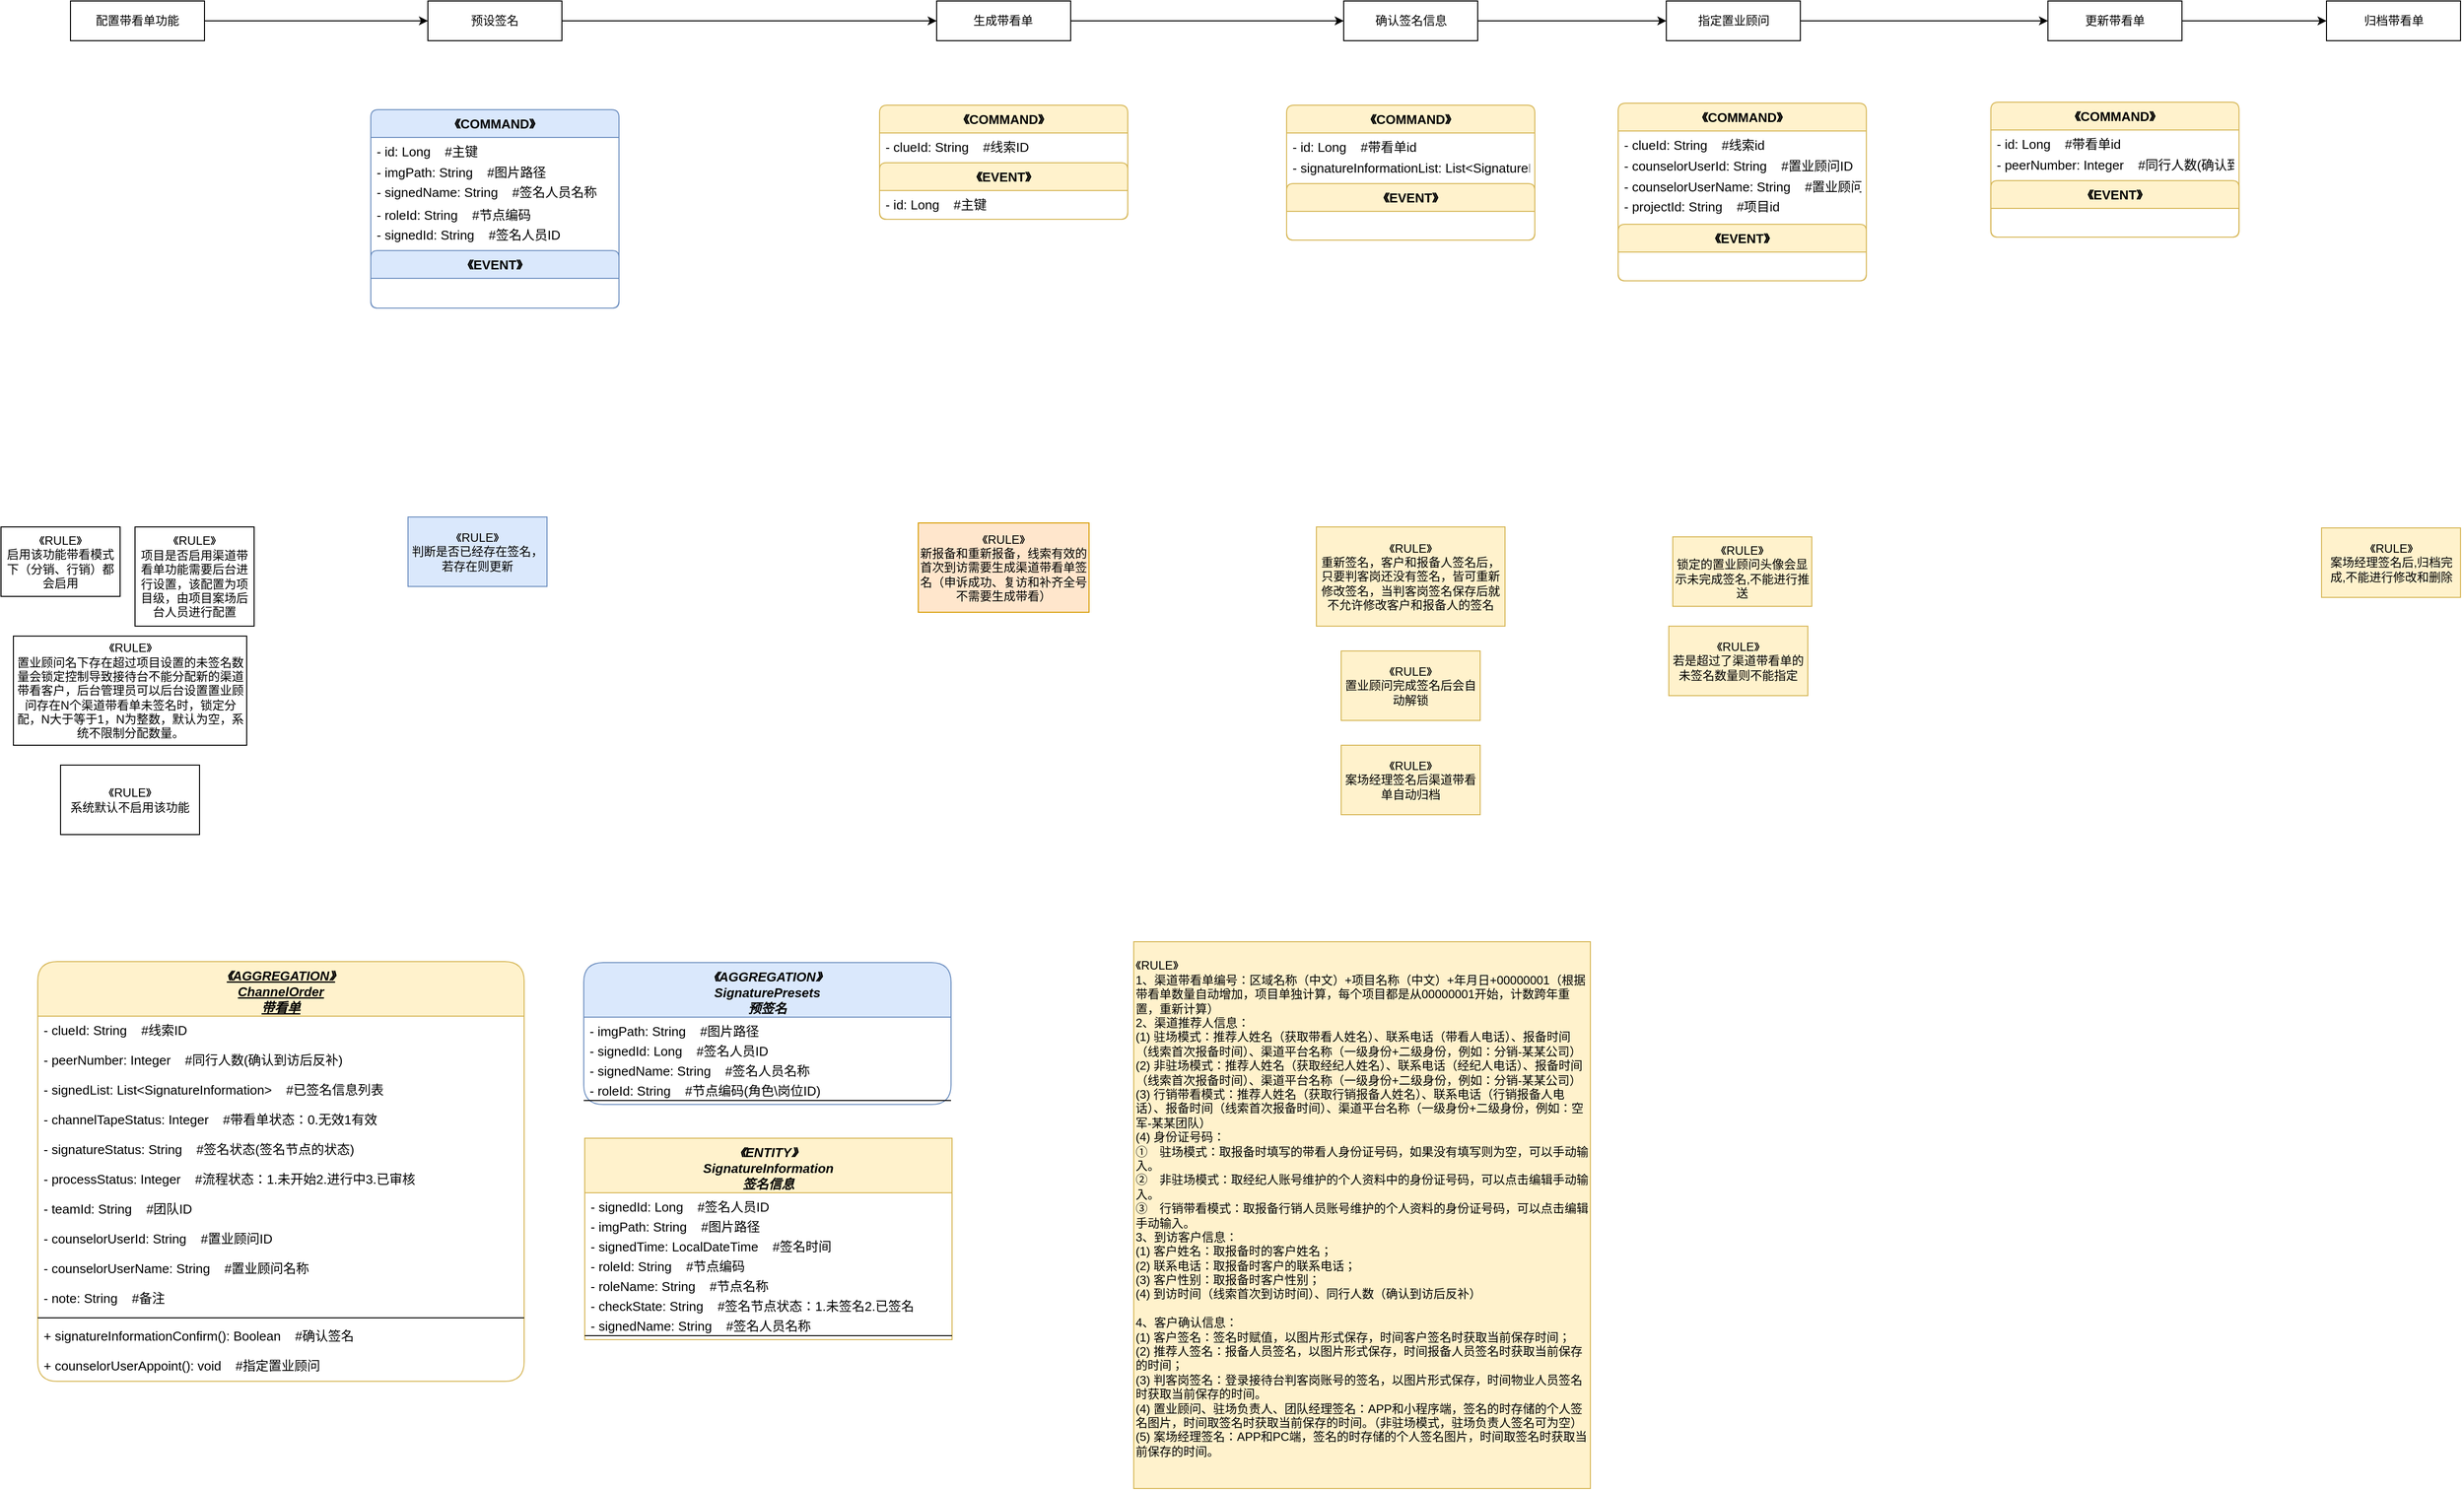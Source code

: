 <mxfile compressed="false" version="15.5.4" type="embed" pages="2"><diagram id="h3fFSbfOfdy5YC7lufw7" name="第 1 页"><mxGraphModel dx="1594" dy="1557" grid="0" gridSize="10" guides="1" tooltips="1" connect="1" arrows="1" fold="1" page="0" pageScale="1" pageWidth="1654" pageHeight="1169" math="0" shadow="0"><root><mxCell id="0"/><mxCell id="1" parent="0"/><mxCell id="3" value="" style="edgeStyle=orthogonalEdgeStyle;rounded=0;orthogonalLoop=1;jettySize=auto;html=1;" parent="1" source="65" target="116" edge="1"><mxGeometry relative="1" as="geometry"/></mxCell><mxCell id="4" value="" style="edgeStyle=orthogonalEdgeStyle;rounded=0;orthogonalLoop=1;jettySize=auto;html=1;" parent="1" source="99" target="86" edge="1"><mxGeometry relative="1" as="geometry"/></mxCell><object label="《%shapeType%》&#10;%className%&#10;%classDesc%" placeholders="1" shapeType="AGGREGATION" className="ChannelOrder" classDesc="带看单" id="5"><mxCell style="swimlane;fontStyle=7;align=center;verticalAlign=top;childLayout=stackLayout;horizontal=1;startSize=55;horizontalStack=0;resizeParent=1;resizeParentMax=0;resizeLast=0;collapsible=1;marginBottom=0;fixDash=1;container=1;enumerate=0;treeMoving=1;swimlaneBody=1;fillOpacity=100;strokeOpacity=100;overflow=visible;rounded=1;swimlaneLine=1;sketch=0;shadow=0;arcSize=12;fillColor=#fff2cc;strokeColor=#d6b656;strokeWidth=1;fillStyle=auto;swimlaneFillColor=none;metaEdit=1;labelPadding=0;cloneable=1;separatorColor=none;swimlaneHead=1;noLabel=0;direction=east;portConstraint=none;portConstraintRotation=0;rotation=0;connectable=1;snapToPoint=0;perimeter=rectanglePerimeter;dropTarget=1;expand=1;part=1;backgroundOutline=1;movableLabel=1;autosize=1;fixedWidth=0;resizable=1;resizeWidth=0;resizeHeight=0;rotatable=1;treeFolding=0;pointerEvents=1;moveCells=0;comic=0;enumerateValue=123;allowArrows=0;glass=0;fontFamily=Helvetica;fontSize=13;fontColor=default;perimeterSpacing=0;" parent="1" vertex="1"><mxGeometry x="247" y="278" width="490" height="423" as="geometry"><mxRectangle x="70" y="410" width="250" height="50" as="alternateBounds"/></mxGeometry></mxCell></object><object label="%fieldModify% %fieldName%: %fieldType%    #%fieldDesc%" placeholders="1" shapeType="FIELD" fieldName="clueId" fieldType="String" fieldModify="-" fieldDesc="线索ID" id="6"><mxCell style="text;strokeColor=none;fillColor=none;align=left;verticalAlign=top;spacingLeft=4;spacingRight=4;overflow=hidden;rotatable=0;points=[];portConstraint=none;metaEdit=1;cloneable=1;rotation=0;connectable=1;container=0;dropTarget=1;imageAspect=1;absoluteArcSize=0;portConstraintRotation=0;snapToPoint=0;fixDash=0;pointerEvents=0;enumerate=0;resizeHeight=1;resizeWidth=1;autosize=1;part=1;movable=1;rounded=0;fontFamily=Helvetica;fontSize=13;fontColor=default;" parent="5" vertex="1"><mxGeometry y="55" width="490" height="30" as="geometry"/></mxCell></object><object label="%fieldModify% %fieldName%: %fieldType%    #%fieldDesc%" placeholders="1" shapeType="FIELD" fieldName="peerNumber" fieldType="Integer" fieldModify="-" fieldDesc="同行人数(确认到访后反补)" id="7"><mxCell style="text;strokeColor=none;fillColor=none;align=left;verticalAlign=top;spacingLeft=4;spacingRight=4;overflow=hidden;rotatable=0;points=[];portConstraint=none;metaEdit=1;cloneable=1;rotation=0;connectable=1;container=0;dropTarget=1;imageAspect=1;absoluteArcSize=0;portConstraintRotation=0;snapToPoint=0;fixDash=0;pointerEvents=0;enumerate=0;resizeHeight=1;resizeWidth=1;autosize=1;part=1;movable=1;rounded=0;fontFamily=Helvetica;fontSize=13;fontColor=default;" parent="5" vertex="1"><mxGeometry y="85" width="490" height="30" as="geometry"/></mxCell></object><object label="%fieldModify% %fieldName%: %fieldType%    #%fieldDesc%" placeholders="1" shapeType="FIELD" fieldName="signedList" fieldType="List&lt;SignatureInformation&gt;" fieldModify="-" fieldDesc="已签名信息列表" id="8"><mxCell style="text;strokeColor=none;fillColor=none;align=left;verticalAlign=top;spacingLeft=4;spacingRight=4;overflow=hidden;rotatable=0;points=[];portConstraint=none;metaEdit=1;cloneable=1;rotation=0;connectable=1;container=0;dropTarget=1;imageAspect=1;absoluteArcSize=0;portConstraintRotation=0;snapToPoint=0;fixDash=0;pointerEvents=0;enumerate=0;resizeHeight=1;resizeWidth=1;autosize=1;part=1;movable=1;rounded=0;fontFamily=Helvetica;fontSize=13;fontColor=default;" parent="5" vertex="1"><mxGeometry y="115" width="490" height="30" as="geometry"/></mxCell></object><object label="%fieldModify% %fieldName%: %fieldType%    #%fieldDesc%" placeholders="1" shapeType="FIELD" fieldName="channelTapeStatus" fieldType="Integer" fieldModify="-" fieldDesc="带看单状态：0.无效1有效" id="9"><mxCell style="text;strokeColor=none;fillColor=none;align=left;verticalAlign=top;spacingLeft=4;spacingRight=4;overflow=hidden;rotatable=0;points=[];portConstraint=none;metaEdit=1;cloneable=1;rotation=0;connectable=1;container=0;dropTarget=1;imageAspect=1;absoluteArcSize=0;portConstraintRotation=0;snapToPoint=0;fixDash=0;pointerEvents=0;enumerate=0;resizeHeight=1;resizeWidth=1;autosize=1;part=1;movable=1;rounded=0;fontFamily=Helvetica;fontSize=13;fontColor=default;" parent="5" vertex="1"><mxGeometry y="145" width="490" height="30" as="geometry"/></mxCell></object><object label="%fieldModify% %fieldName%: %fieldType%    #%fieldDesc%" placeholders="1" shapeType="FIELD" fieldName="signatureStatus" fieldType="String" fieldModify="-" fieldDesc="签名状态(签名节点的状态)" id="10"><mxCell style="text;strokeColor=none;fillColor=none;align=left;verticalAlign=top;spacingLeft=4;spacingRight=4;overflow=hidden;rotatable=0;points=[];portConstraint=none;metaEdit=1;cloneable=1;rotation=0;connectable=1;container=0;dropTarget=1;imageAspect=1;absoluteArcSize=0;portConstraintRotation=0;snapToPoint=0;fixDash=0;pointerEvents=0;enumerate=0;resizeHeight=1;resizeWidth=1;autosize=1;part=1;movable=1;rounded=0;fontFamily=Helvetica;fontSize=13;fontColor=default;" parent="5" vertex="1"><mxGeometry y="175" width="490" height="30" as="geometry"/></mxCell></object><object label="%fieldModify% %fieldName%: %fieldType%    #%fieldDesc%" placeholders="1" shapeType="FIELD" fieldName="processStatus" fieldType="Integer" fieldModify="-" fieldDesc="流程状态：1.未开始2.进行中3.已审核" id="11"><mxCell style="text;strokeColor=none;fillColor=none;align=left;verticalAlign=top;spacingLeft=4;spacingRight=4;overflow=hidden;rotatable=0;points=[];portConstraint=none;metaEdit=1;cloneable=1;rotation=0;connectable=1;container=0;dropTarget=1;imageAspect=1;absoluteArcSize=0;portConstraintRotation=0;snapToPoint=0;fixDash=0;pointerEvents=0;enumerate=0;resizeHeight=1;resizeWidth=1;autosize=1;part=1;movable=1;rounded=0;fontFamily=Helvetica;fontSize=13;fontColor=default;" parent="5" vertex="1"><mxGeometry y="205" width="490" height="30" as="geometry"/></mxCell></object><object label="%fieldModify% %fieldName%: %fieldType%    #%fieldDesc%" placeholders="1" shapeType="FIELD" fieldName="teamId" fieldType="String" fieldModify="-" fieldDesc="团队ID" id="12"><mxCell style="text;strokeColor=none;fillColor=none;align=left;verticalAlign=top;spacingLeft=4;spacingRight=4;overflow=hidden;rotatable=0;points=[];portConstraint=none;metaEdit=1;cloneable=1;rotation=0;connectable=1;container=0;dropTarget=1;imageAspect=1;absoluteArcSize=0;portConstraintRotation=0;snapToPoint=0;fixDash=0;pointerEvents=0;enumerate=0;resizeHeight=1;resizeWidth=1;autosize=1;part=1;movable=1;rounded=0;fontFamily=Helvetica;fontSize=13;fontColor=default;" parent="5" vertex="1"><mxGeometry y="235" width="490" height="30" as="geometry"/></mxCell></object><object label="%fieldModify% %fieldName%: %fieldType%    #%fieldDesc%" placeholders="1" shapeType="FIELD" fieldName="counselorUserId" fieldType="String" fieldModify="-" fieldDesc="置业顾问ID" id="13"><mxCell style="text;strokeColor=none;fillColor=none;align=left;verticalAlign=top;spacingLeft=4;spacingRight=4;overflow=hidden;rotatable=0;points=[];portConstraint=none;metaEdit=1;cloneable=1;rotation=0;connectable=1;container=0;dropTarget=1;imageAspect=1;absoluteArcSize=0;portConstraintRotation=0;snapToPoint=0;fixDash=0;pointerEvents=0;enumerate=0;resizeHeight=1;resizeWidth=1;autosize=1;part=1;movable=1;rounded=0;fontFamily=Helvetica;fontSize=13;fontColor=default;" parent="5" vertex="1"><mxGeometry y="265" width="490" height="30" as="geometry"/></mxCell></object><object label="%fieldModify% %fieldName%: %fieldType%    #%fieldDesc%" placeholders="1" shapeType="FIELD" fieldName="counselorUserName" fieldType="String" fieldModify="-" fieldDesc="置业顾问名称" id="14"><mxCell style="text;strokeColor=none;fillColor=none;align=left;verticalAlign=top;spacingLeft=4;spacingRight=4;overflow=hidden;rotatable=0;points=[];portConstraint=none;metaEdit=1;cloneable=1;rotation=0;connectable=1;container=0;dropTarget=1;imageAspect=1;absoluteArcSize=0;portConstraintRotation=0;snapToPoint=0;fixDash=0;pointerEvents=0;enumerate=0;resizeHeight=1;resizeWidth=1;autosize=1;part=1;movable=1;rounded=0;fontFamily=Helvetica;fontSize=13;fontColor=default;" parent="5" vertex="1"><mxGeometry y="295" width="490" height="30" as="geometry"/></mxCell></object><object label="%fieldModify% %fieldName%: %fieldType%    #%fieldDesc%" placeholders="1" shapeType="FIELD" fieldName="note" fieldType="String" fieldModify="-" fieldDesc="备注" id="15"><mxCell style="text;strokeColor=none;fillColor=none;align=left;verticalAlign=top;spacingLeft=4;spacingRight=4;overflow=hidden;rotatable=0;points=[];portConstraint=none;metaEdit=1;cloneable=1;rotation=0;connectable=1;container=0;dropTarget=1;imageAspect=1;absoluteArcSize=0;portConstraintRotation=0;snapToPoint=0;fixDash=0;pointerEvents=0;enumerate=0;resizeHeight=1;resizeWidth=1;autosize=1;part=1;movable=1;rounded=0;fontFamily=Helvetica;fontSize=13;fontColor=default;" parent="5" vertex="1"><mxGeometry y="325" width="490" height="30" as="geometry"/></mxCell></object><mxCell id="16" value="" style="line;strokeWidth=1;fillColor=none;align=left;verticalAlign=middle;spacingTop=-1;spacingLeft=3;spacingRight=3;rotatable=0;labelPosition=right;points=[];portConstraint=eastwest;cloneable=1;rounded=0;part=1;fontFamily=Helvetica;fontSize=13;fontColor=default;" parent="5" vertex="1"><mxGeometry y="355" width="490" height="8" as="geometry"/></mxCell><object label="%methodModify% %methodName%(%methodAttr%): %methodReturn%    #%methodDesc%" shapeType="METHOD" placeholders="1" methodReturn="Boolean" methodName="signatureInformationConfirm" methodModify="+" methodDesc="确认签名" methodAttr="" id="17"><mxCell style="text;strokeColor=none;fillColor=none;align=left;verticalAlign=top;spacingLeft=4;spacingRight=4;overflow=hidden;rotatable=0;points=[[0,0.5],[1,0.5]];portConstraint=eastwest;metaEdit=1;cloneable=1;rounded=0;part=1;fontFamily=Helvetica;fontSize=13;fontColor=default;" parent="5" vertex="1"><mxGeometry y="363" width="490" height="30" as="geometry"/></mxCell></object><object label="%methodModify% %methodName%(%methodAttr%): %methodReturn%    #%methodDesc%" shapeType="METHOD" placeholders="1" methodReturn="void" methodName="counselorUserAppoint" methodModify="+" methodDesc="指定置业顾问" methodAttr="" id="18"><mxCell style="text;strokeColor=none;fillColor=none;align=left;verticalAlign=top;spacingLeft=4;spacingRight=4;overflow=hidden;rotatable=0;points=[[0,0.5],[1,0.5]];portConstraint=eastwest;metaEdit=1;cloneable=1;rounded=0;part=1;fontFamily=Helvetica;fontSize=13;fontColor=default;" parent="5" vertex="1"><mxGeometry y="393" width="490" height="30" as="geometry"/></mxCell></object><mxCell id="19" value="" style="edgeStyle=orthogonalEdgeStyle;rounded=0;orthogonalLoop=1;jettySize=auto;html=1;" parent="1" source="41" target="65" edge="1"><mxGeometry relative="1" as="geometry"><mxPoint x="780.0" y="-670.0" as="targetPoint"/></mxGeometry></mxCell><mxCell id="20" value="" style="edgeStyle=orthogonalEdgeStyle;rounded=0;orthogonalLoop=1;jettySize=auto;html=1;" parent="1" source="116" target="99" edge="1"><mxGeometry relative="1" as="geometry"/></mxCell><mxCell id="21" style="edgeStyle=orthogonalEdgeStyle;rounded=0;orthogonalLoop=1;jettySize=auto;html=1;" parent="1" source="86" target="30" edge="1"><mxGeometry relative="1" as="geometry"/></mxCell><mxCell id="22" value="" style="group" parent="1" vertex="1" connectable="0"><mxGeometry x="210" y="-690" width="290" height="840" as="geometry"/></mxCell><object label="%nodeDesc%" placeholders="1" nodeDesc="配置带看单功能" shapeType="NODE" id="23"><mxCell style="rounded=0;whiteSpace=wrap;html=1;shadow=0;glass=0;sketch=0;fillStyle=auto;strokeWidth=1;metaEdit=1;resizable=1;rotatable=0;snapToPoint=0;connectable=1;absoluteArcSize=0;noLabel=0;labelPadding=0;allowArrows=1;recursiveResize=1;expand=1;editable=1;movable=1;deletable=1;fixDash=0;collapsible=0;portConstraintRotation=0;points=[[0,0.5,0,0,0],[1,0.5,0,0,0]];backgroundOutline=0;resizeHeight=1;resizeWidth=1;" parent="22" vertex="1"><mxGeometry x="70" width="135" height="40" as="geometry"/></mxCell></object><mxCell id="24" value="" style="group" parent="22" vertex="1" connectable="0"><mxGeometry y="530" width="255" height="310" as="geometry"/></mxCell><object label="《%shapeType%》&lt;br&gt;%rule%" shapeType="RULE" rule="系统默认不启用该功能" placeholders="1" id="25"><mxCell style="rounded=0;whiteSpace=wrap;html=1;shadow=0;glass=0;labelBackgroundColor=none;labelBorderColor=none;sketch=0;fillStyle=auto;fontSize=12;strokeWidth=1;cloneable=1;metaEdit=1;imageWidth=24;arcSize=21;absoluteArcSize=1;connectable=0;allowArrows=0;rotatable=0;" parent="24" vertex="1"><mxGeometry x="60" y="240" width="140" height="70" as="geometry"/></mxCell></object><object label="《%shapeType%》&lt;br&gt;%rule%" shapeType="RULE" rule="项目是否启用渠道带看单功能需要后台进行设置，该配置为项目级，由项目案场后台人员进行配置" placeholders="1" id="26"><mxCell style="rounded=0;whiteSpace=wrap;html=1;shadow=0;glass=0;labelBackgroundColor=none;labelBorderColor=none;sketch=0;fillStyle=auto;fontSize=12;strokeWidth=1;cloneable=1;metaEdit=1;imageWidth=24;arcSize=21;absoluteArcSize=1;connectable=0;allowArrows=0;rotatable=0;" parent="24" vertex="1"><mxGeometry x="135" width="120" height="100" as="geometry"/></mxCell></object><object label="《%shapeType%》&lt;br&gt;%rule%" shapeType="RULE" rule="启用该功能带看模式下（分销、行销）都会启用" placeholders="1" id="27"><mxCell style="rounded=0;whiteSpace=wrap;html=1;shadow=0;glass=0;labelBackgroundColor=none;labelBorderColor=none;sketch=0;fillStyle=auto;fontSize=12;strokeWidth=1;cloneable=1;metaEdit=1;imageWidth=24;arcSize=21;absoluteArcSize=1;connectable=0;allowArrows=0;rotatable=0;" parent="24" vertex="1"><mxGeometry width="120" height="70" as="geometry"/></mxCell></object><object label="《%shapeType%》&lt;br&gt;%rule%" shapeType="RULE" rule="置业顾问名下存在超过项目设置的未签名数量会锁定控制导致接待台不能分配新的渠道带看客户，后台管理员可以后台设置置业顾问存在N个渠道带看单未签名时，锁定分配，N大于等于1，N为整数，默认为空，系统不限制分配数量。" placeholders="1" id="28"><mxCell style="rounded=0;whiteSpace=wrap;html=1;shadow=0;glass=0;labelBackgroundColor=none;labelBorderColor=none;sketch=0;fillStyle=auto;fontSize=12;strokeWidth=1;cloneable=1;metaEdit=1;imageWidth=24;arcSize=21;absoluteArcSize=1;connectable=0;allowArrows=0;rotatable=0;" parent="24" vertex="1"><mxGeometry x="12.5" y="110" width="235" height="110" as="geometry"/></mxCell></object><mxCell id="29" value="" style="group" parent="1" vertex="1" connectable="0"><mxGeometry x="2550" y="-690" width="140" height="601" as="geometry"/></mxCell><object label="%nodeDesc%" placeholders="1" nodeDesc="归档带看单" shapeType="NODE" id="30"><mxCell style="rounded=0;whiteSpace=wrap;html=1;shadow=0;glass=0;sketch=0;fillStyle=auto;strokeWidth=1;metaEdit=1;resizable=1;rotatable=0;snapToPoint=0;connectable=1;absoluteArcSize=0;noLabel=0;labelPadding=0;allowArrows=1;recursiveResize=1;expand=1;editable=1;movable=1;deletable=1;fixDash=0;collapsible=0;portConstraintRotation=0;points=[[0,0.5,0,0,0],[1,0.5,0,0,0]];backgroundOutline=0;resizeHeight=1;resizeWidth=1;" parent="29" vertex="1"><mxGeometry x="2.5" width="135" height="40" as="geometry"/></mxCell></object><object label="《%shapeType%》&lt;br&gt;%rule%" shapeType="RULE" rule="案场经理签名后,归档完成,不能进行修改和删除" placeholders="1" id="31"><mxCell style="rounded=0;whiteSpace=wrap;html=1;shadow=0;glass=0;labelBackgroundColor=none;labelBorderColor=none;sketch=0;fillStyle=auto;fontSize=12;strokeWidth=1;cloneable=1;metaEdit=1;imageWidth=24;arcSize=21;absoluteArcSize=1;connectable=0;allowArrows=0;rotatable=0;fillColor=#fff2cc;strokeColor=#d6b656;" parent="29" vertex="1"><mxGeometry x="-2.5" y="531" width="140" height="70" as="geometry"/></mxCell></object><object label="%nodeDesc%" placeholders="1" nodeDesc="预设签名" shapeType="NODE" id="41"><mxCell style="rounded=0;whiteSpace=wrap;html=1;shadow=0;glass=0;sketch=0;fillStyle=auto;strokeWidth=1;metaEdit=1;resizable=1;rotatable=0;snapToPoint=0;connectable=1;absoluteArcSize=0;noLabel=0;labelPadding=0;allowArrows=1;recursiveResize=1;expand=1;editable=1;movable=1;deletable=1;fixDash=0;collapsible=0;portConstraintRotation=0;points=[[0,0.5,0,0,0],[1,0.5,0,0,0]];backgroundOutline=0;resizeHeight=1;resizeWidth=1;" parent="1" vertex="1"><mxGeometry x="640" y="-690" width="135" height="40" as="geometry"/></mxCell></object><object label="《%shapeType%》&lt;br&gt;%rule%" shapeType="RULE" rule="新报备和重新报备，线索有效的首次到访需要生成渠道带看单签名（申诉成功、复访和补齐全号不需要生成带看）" placeholders="1" id="57"><mxCell style="rounded=0;whiteSpace=wrap;html=1;shadow=0;glass=0;labelBackgroundColor=none;labelBorderColor=none;sketch=0;fillStyle=auto;fontSize=12;strokeWidth=1;cloneable=1;metaEdit=1;imageWidth=24;arcSize=21;absoluteArcSize=1;connectable=0;allowArrows=0;rotatable=0;fillColor=#ffe6cc;strokeColor=#d79b00;" parent="1" vertex="1"><mxGeometry x="1133.99" y="-164" width="172" height="90" as="geometry"/></mxCell></object><mxCell id="58" style="edgeStyle=orthogonalEdgeStyle;rounded=0;orthogonalLoop=1;jettySize=auto;html=1;" parent="1" source="23" target="41" edge="1"><mxGeometry relative="1" as="geometry"/></mxCell><object label="《%shapeType%》&#10;%className%&#10;%classDesc%" placeholders="1" shapeType="AGGREGATION" className="SignaturePresets" classDesc="预签名" id="59"><mxCell style="swimlane;fontStyle=3;align=center;verticalAlign=top;childLayout=stackLayout;horizontal=1;startSize=55;horizontalStack=0;resizeParent=1;resizeParentMax=0;resizeLast=0;collapsible=1;marginBottom=0;fixDash=1;container=1;enumerate=0;treeMoving=1;swimlaneBody=1;fillOpacity=100;strokeOpacity=100;overflow=visible;rounded=1;swimlaneLine=1;sketch=0;shadow=0;arcSize=12;fillColor=#dae8fc;strokeColor=#6c8ebf;strokeWidth=1;fillStyle=auto;swimlaneFillColor=none;metaEdit=1;labelPadding=0;cloneable=1;separatorColor=none;swimlaneHead=1;noLabel=0;direction=east;portConstraint=none;portConstraintRotation=0;rotation=0;connectable=1;snapToPoint=0;perimeter=rectanglePerimeter;dropTarget=1;expand=1;part=1;backgroundOutline=1;movableLabel=1;autosize=1;fixedWidth=0;resizable=1;resizeWidth=0;resizeHeight=0;rotatable=1;treeFolding=0;pointerEvents=1;moveCells=0;comic=0;enumerateValue=123;allowArrows=0;glass=0;fontFamily=Helvetica;fontSize=13;" parent="1" vertex="1"><mxGeometry x="797" y="279" width="370" height="143" as="geometry"><mxRectangle x="70" y="410" width="250" height="50" as="alternateBounds"/></mxGeometry></mxCell></object><object label="%fieldModify% %fieldName%: %fieldType%    #%fieldDesc%" placeholders="1" shapeType="FIELD" fieldName="imgPath" fieldType="String" fieldModify="-" fieldDesc="图片路径" id="60"><mxCell style="text;strokeColor=none;fillColor=none;align=left;verticalAlign=top;spacingLeft=4;spacingRight=4;overflow=hidden;rotatable=0;points=[];portConstraint=none;metaEdit=1;cloneable=1;rotation=0;connectable=1;container=0;dropTarget=1;imageAspect=1;absoluteArcSize=0;portConstraintRotation=0;snapToPoint=0;fixDash=0;pointerEvents=0;enumerate=0;resizeHeight=1;resizeWidth=1;autosize=1;part=1;movable=1;rounded=0;fontFamily=Helvetica;fontSize=13;fontColor=default;" parent="59" vertex="1"><mxGeometry y="55" width="370" height="20" as="geometry"/></mxCell></object><object label="%fieldModify% %fieldName%: %fieldType%    #%fieldDesc%" placeholders="1" shapeType="FIELD" fieldName="signedId" fieldType="Long" fieldModify="-" fieldDesc="签名人员ID" id="61"><mxCell style="text;strokeColor=none;fillColor=none;align=left;verticalAlign=top;spacingLeft=4;spacingRight=4;overflow=hidden;rotatable=0;points=[];portConstraint=none;metaEdit=1;cloneable=1;rotation=0;connectable=1;container=0;dropTarget=1;imageAspect=1;absoluteArcSize=0;portConstraintRotation=0;snapToPoint=0;fixDash=0;pointerEvents=0;enumerate=0;resizeHeight=1;resizeWidth=1;autosize=1;part=1;movable=1;rounded=0;fontFamily=Helvetica;fontSize=13;fontColor=default;" parent="59" vertex="1"><mxGeometry y="75" width="370" height="20" as="geometry"/></mxCell></object><object label="%fieldModify% %fieldName%: %fieldType%    #%fieldDesc%" placeholders="1" shapeType="FIELD" fieldName="signedName" fieldType="String" fieldModify="-" fieldDesc="签名人员名称" id="62"><mxCell style="text;strokeColor=none;fillColor=none;align=left;verticalAlign=top;spacingLeft=4;spacingRight=4;overflow=hidden;rotatable=0;points=[];portConstraint=none;metaEdit=1;cloneable=1;rotation=0;connectable=1;container=0;dropTarget=1;imageAspect=1;absoluteArcSize=0;portConstraintRotation=0;snapToPoint=0;fixDash=0;pointerEvents=0;enumerate=0;resizeHeight=1;resizeWidth=1;autosize=1;part=1;movable=1;rounded=0;fontFamily=Helvetica;fontSize=13;fontColor=default;" parent="59" vertex="1"><mxGeometry y="95" width="370" height="20" as="geometry"/></mxCell></object><object label="%fieldModify% %fieldName%: %fieldType%    #%fieldDesc%" placeholders="1" shapeType="FIELD" fieldName="roleId" fieldType="String" fieldModify="-" fieldDesc="节点编码(角色\岗位ID)" id="63"><mxCell style="text;strokeColor=none;fillColor=none;align=left;verticalAlign=top;spacingLeft=4;spacingRight=4;overflow=hidden;rotatable=0;points=[];portConstraint=none;metaEdit=1;cloneable=1;rotation=0;connectable=1;container=0;dropTarget=1;imageAspect=1;absoluteArcSize=0;portConstraintRotation=0;snapToPoint=0;fixDash=0;pointerEvents=0;enumerate=0;resizeHeight=1;resizeWidth=1;autosize=1;part=1;movable=1;rounded=0;fontFamily=Helvetica;fontSize=13;fontColor=default;" parent="59" vertex="1"><mxGeometry y="115" width="370" height="20" as="geometry"/></mxCell></object><mxCell id="64" value="" style="line;strokeWidth=1;fillColor=none;align=left;verticalAlign=middle;spacingTop=-1;spacingLeft=3;spacingRight=3;rotatable=0;labelPosition=right;points=[];portConstraint=eastwest;cloneable=1;rounded=0;part=1;fontFamily=Helvetica;fontSize=13;fontColor=default;" parent="59" vertex="1"><mxGeometry y="135" width="370" height="8" as="geometry"/></mxCell><object label="%nodeDesc%" placeholders="1" nodeDesc="生成带看单" shapeType="NODE" id="65"><mxCell style="rounded=0;whiteSpace=wrap;html=1;shadow=0;glass=0;sketch=0;fillStyle=auto;strokeWidth=1;metaEdit=1;resizable=1;rotatable=0;snapToPoint=0;connectable=1;absoluteArcSize=0;noLabel=0;labelPadding=0;allowArrows=1;recursiveResize=1;expand=1;editable=1;movable=1;deletable=1;fixDash=0;collapsible=0;portConstraintRotation=0;points=[[0,0.5,0,0,0],[1,0.5,0,0,0]];backgroundOutline=0;resizeHeight=1;resizeWidth=1;" parent="1" vertex="1"><mxGeometry x="1152.49" y="-690" width="135" height="40" as="geometry"/></mxCell></object><object label="《%shapeType%》&lt;br&gt;%rule%" shapeType="RULE" rule="1、渠道带看单编号：区域名称（中文）+项目名称（中文）+年月日+00000001（根据带看单数量自动增加，项目单独计算，每个项目都是从00000001开始，计数跨年重置，重新计算）&#10;2、渠道推荐人信息：&#10;(1) 驻场模式：推荐人姓名（获取带看人姓名）、联系电话（带看人电话）、报备时间（线索首次报备时间）、渠道平台名称（一级身份+二级身份，例如：分销-某某公司）&#10;(2) 非驻场模式：推荐人姓名（获取经纪人姓名）、联系电话（经纪人电话）、报备时间（线索首次报备时间）、渠道平台名称（一级身份+二级身份，例如：分销-某某公司）&#10;(3) 行销带看模式：推荐人姓名（获取行销报备人姓名）、联系电话（行销报备人电话）、报备时间（线索首次报备时间）、渠道平台名称（一级身份+二级身份，例如：空军-某某团队）&#10;(4) 身份证号码：&#10;①　驻场模式：取报备时填写的带看人身份证号码，如果没有填写则为空，可以手动输入。&#10;②　非驻场模式：取经纪人账号维护的个人资料中的身份证号码，可以点击编辑手动输入。&#10;③　行销带看模式：取报备行销人员账号维护的个人资料的身份证号码，可以点击编辑手动输入。&#10;3、到访客户信息：&#10;(1) 客户姓名：取报备时的客户姓名；&#10;(2) 联系电话：取报备时客户的联系电话；&#10;(3) 客户性别：取报备时客户性别；&#10;(4) 到访时间（线索首次到访时间）、同行人数（确认到访后反补）&#10; &#10;4、客户确认信息：&#10;(1) 客户签名：签名时赋值，以图片形式保存，时间客户签名时获取当前保存时间；&#10;(2) 推荐人签名：报备人员签名，以图片形式保存，时间报备人员签名时获取当前保存的时间；&#10;(3) 判客岗签名：登录接待台判客岗账号的签名，以图片形式保存，时间物业人员签名时获取当前保存的时间。&#10;(4) 置业顾问、驻场负责人、团队经理签名：APP和小程序端，签名的时存储的个人签名图片，时间取签名时获取当前保存的时间。（非驻场模式，驻场负责人签名可为空）&#10;(5) 案场经理签名：APP和PC端，签名的时存储的个人签名图片，时间取签名时获取当前保存的时间。&#10;" placeholders="1" id="66"><mxCell style="rounded=0;whiteSpace=wrap;html=1;shadow=0;glass=0;labelBackgroundColor=none;labelBorderColor=none;sketch=0;fillStyle=auto;fontSize=12;strokeWidth=1;cloneable=1;metaEdit=1;imageWidth=24;arcSize=21;absoluteArcSize=1;connectable=0;allowArrows=0;rotatable=0;align=left;fillColor=#fff2cc;strokeColor=#d6b656;" parent="1" vertex="1"><mxGeometry x="1351" y="258" width="460" height="551" as="geometry"/></mxCell></object><mxCell id="85" value="" style="group" parent="1" vertex="1" connectable="0"><mxGeometry x="2200" y="-690" width="278.75" height="340" as="geometry"/></mxCell><object label="%nodeDesc%" placeholders="1" nodeDesc="更新带看单" shapeType="NODE" id="86"><mxCell style="rounded=0;whiteSpace=wrap;html=1;shadow=0;glass=0;sketch=0;fillStyle=auto;strokeWidth=1;metaEdit=1;resizable=1;rotatable=0;snapToPoint=0;connectable=1;absoluteArcSize=0;noLabel=0;labelPadding=0;allowArrows=1;recursiveResize=1;expand=1;editable=1;movable=1;deletable=1;fixDash=0;collapsible=0;portConstraintRotation=0;points=[[0,0.5,0,0,0],[1,0.5,0,0,0]];backgroundOutline=0;resizeHeight=1;resizeWidth=1;" parent="85" vertex="1"><mxGeometry x="71.88" width="135" height="40" as="geometry"/></mxCell></object><object label="《%shapeType%》" placeholders="1" shapeType="COMMAND" classPackage="channelOrderUpdate" classDesc="带看单更新" id="191"><mxCell style="swimlane;fontStyle=1;align=center;verticalAlign=top;childLayout=stackLayout;horizontal=1;startSize=28;horizontalStack=0;resizeParent=1;resizeParentMax=0;resizeLast=0;collapsible=1;marginBottom=0;fixDash=1;container=1;enumerate=0;treeMoving=1;swimlaneBody=1;fillOpacity=100;strokeOpacity=100;overflow=visible;rounded=1;swimlaneLine=1;sketch=0;shadow=0;arcSize=9;strokeWidth=1;fillStyle=auto;swimlaneFillColor=none;metaEdit=1;labelPadding=0;cloneable=1;separatorColor=none;swimlaneHead=1;noLabel=0;direction=east;portConstraint=none;portConstraintRotation=0;rotation=0;connectable=0;snapToPoint=0;perimeter=rectanglePerimeter;dropTarget=1;expand=1;part=1;backgroundOutline=1;movableLabel=1;autosize=1;fixedWidth=0;resizable=1;resizeWidth=0;resizeHeight=0;rotatable=1;treeFolding=0;pointerEvents=1;moveCells=0;comic=0;enumerateValue=123;allowArrows=0;fontFamily=Helvetica;fontSize=13;fillColor=#fff2cc;strokeColor=#d6b656;" parent="85" vertex="1"><mxGeometry x="14.38" y="102" width="250" height="136" as="geometry"><mxRectangle y="28" width="250" height="50" as="alternateBounds"/></mxGeometry></mxCell></object><object label="%fieldModify% %fieldName%: %fieldType%    #%fieldDesc%" placeholders="1" shapeType="FIELD" fieldName="id" fieldType="Long" fieldModify="-" fieldDesc="带看单id" id="199"><mxCell style="text;strokeColor=none;fillColor=none;align=left;verticalAlign=top;spacingLeft=4;spacingRight=4;overflow=hidden;rotatable=0;points=[];portConstraint=none;metaEdit=1;cloneable=1;rotation=0;connectable=1;container=0;dropTarget=1;imageAspect=1;absoluteArcSize=0;portConstraintRotation=0;snapToPoint=0;fixDash=0;pointerEvents=0;enumerate=0;resizeHeight=1;resizeWidth=1;autosize=1;part=1;movable=1;rounded=0;fontFamily=Helvetica;fontSize=13;fontColor=default;" parent="191" vertex="1"><mxGeometry y="28" width="250" height="21" as="geometry"/></mxCell></object><object label="%fieldModify% %fieldName%: %fieldType%    #%fieldDesc%" placeholders="1" shapeType="FIELD" fieldName="peerNumber" fieldType="Integer" fieldModify="-" fieldDesc="同行人数(确认到访后反补)" id="200"><mxCell style="text;strokeColor=none;fillColor=none;align=left;verticalAlign=top;spacingLeft=4;spacingRight=4;overflow=hidden;rotatable=0;points=[];portConstraint=none;metaEdit=1;cloneable=1;rotation=0;connectable=1;container=0;dropTarget=1;imageAspect=1;absoluteArcSize=0;portConstraintRotation=0;snapToPoint=0;fixDash=0;pointerEvents=0;enumerate=0;resizeHeight=1;resizeWidth=1;autosize=1;part=1;movable=1;rounded=0;fontFamily=Helvetica;fontSize=13;fontColor=default;" parent="191" vertex="1"><mxGeometry y="49" width="250" height="30" as="geometry"/></mxCell></object><object label="《%shapeType%》" placeholders="1" shapeType="EVENT" id="196"><mxCell style="swimlane;fontStyle=1;align=center;verticalAlign=top;childLayout=stackLayout;horizontal=1;startSize=28;horizontalStack=0;resizeParent=1;resizeParentMax=0;resizeLast=0;collapsible=1;marginBottom=0;fixDash=1;container=1;enumerate=0;treeMoving=1;swimlaneBody=1;fillOpacity=100;strokeOpacity=100;overflow=visible;rounded=1;swimlaneLine=1;sketch=0;shadow=0;arcSize=8;strokeWidth=1;fillStyle=auto;swimlaneFillColor=none;metaEdit=1;labelPadding=0;cloneable=1;separatorColor=none;swimlaneHead=1;noLabel=0;direction=east;portConstraint=none;portConstraintRotation=0;rotation=0;connectable=0;snapToPoint=0;perimeter=rectanglePerimeter;dropTarget=1;expand=1;part=1;backgroundOutline=1;movableLabel=1;autosize=1;fixedWidth=0;resizable=1;resizeWidth=0;resizeHeight=0;rotatable=1;treeFolding=0;pointerEvents=1;moveCells=0;comic=0;enumerateValue=123;allowArrows=0;fontFamily=Helvetica;fontSize=13;fillColor=#fff2cc;strokeColor=#d6b656;" parent="191" vertex="1"><mxGeometry y="79" width="250" height="57" as="geometry"><mxRectangle y="60" width="250" height="50" as="alternateBounds"/></mxGeometry></mxCell></object><object label="《%shapeType%》&lt;br&gt;%rule%" shapeType="RULE" rule="判断是否已经存在签名， 若存在则更新" placeholders="1" id="96"><mxCell style="rounded=0;whiteSpace=wrap;html=1;shadow=0;glass=0;labelBackgroundColor=none;labelBorderColor=none;sketch=0;fillStyle=auto;fontSize=12;strokeWidth=1;cloneable=1;metaEdit=1;imageWidth=24;arcSize=21;absoluteArcSize=1;connectable=0;allowArrows=0;rotatable=0;fillColor=#dae8fc;strokeColor=#6c8ebf;" parent="1" vertex="1"><mxGeometry x="620" y="-170" width="140" height="70" as="geometry"/></mxCell></object><mxCell id="97" value="" style="group" parent="1" vertex="1" connectable="0"><mxGeometry x="1824.63" y="-690" width="278.75" height="700" as="geometry"/></mxCell><object label="《%shapeType%》&lt;br&gt;%rule%" shapeType="RULE" rule="若是超过了渠道带看单的未签名数量则不能指定" placeholders="1" id="98"><mxCell style="rounded=0;whiteSpace=wrap;html=1;shadow=0;glass=0;labelBackgroundColor=none;labelBorderColor=none;sketch=0;fillStyle=auto;fontSize=12;strokeWidth=1;cloneable=1;metaEdit=1;imageWidth=24;arcSize=21;absoluteArcSize=1;connectable=0;allowArrows=0;rotatable=0;fillColor=#fff2cc;strokeColor=#d6b656;" parent="97" vertex="1"><mxGeometry x="65.37" y="630" width="140" height="70" as="geometry"/></mxCell></object><object label="%nodeDesc%" placeholders="1" nodeDesc="指定置业顾问" shapeType="NODE" id="99"><mxCell style="rounded=0;whiteSpace=wrap;html=1;shadow=0;glass=0;sketch=0;fillStyle=auto;strokeWidth=1;metaEdit=1;resizable=1;rotatable=0;snapToPoint=0;connectable=1;absoluteArcSize=0;noLabel=0;labelPadding=0;allowArrows=1;recursiveResize=1;expand=1;editable=1;movable=1;deletable=1;fixDash=0;collapsible=0;portConstraintRotation=0;points=[[0,0.5,0,0,0],[1,0.5,0,0,0]];backgroundOutline=0;resizeHeight=1;resizeWidth=1;" parent="97" vertex="1"><mxGeometry x="62.87" width="135" height="40" as="geometry"/></mxCell></object><object label="《%shapeType%》&lt;br&gt;%rule%" shapeType="RULE" rule="锁定的置业顾问头像会显示未完成签名,不能进行推送" placeholders="1" id="100"><mxCell style="rounded=0;whiteSpace=wrap;html=1;shadow=0;glass=0;labelBackgroundColor=none;labelBorderColor=none;sketch=0;fillStyle=auto;fontSize=12;strokeWidth=1;cloneable=1;metaEdit=1;imageWidth=24;arcSize=21;absoluteArcSize=1;connectable=0;allowArrows=0;rotatable=0;fillColor=#fff2cc;strokeColor=#d6b656;" parent="97" vertex="1"><mxGeometry x="69.38" y="540" width="140" height="70" as="geometry"/></mxCell></object><object label="《%shapeType%》" placeholders="1" shapeType="COMMAND" classPackage="counselorUserAppoint" classDesc="指定置业顾问" id="183"><mxCell style="swimlane;fontStyle=1;align=center;verticalAlign=top;childLayout=stackLayout;horizontal=1;startSize=28;horizontalStack=0;resizeParent=1;resizeParentMax=0;resizeLast=0;collapsible=1;marginBottom=0;fixDash=1;container=1;enumerate=0;treeMoving=1;swimlaneBody=1;fillOpacity=100;strokeOpacity=100;overflow=visible;rounded=1;swimlaneLine=1;sketch=0;shadow=0;arcSize=9;strokeWidth=1;fillStyle=auto;swimlaneFillColor=none;metaEdit=1;labelPadding=0;cloneable=1;separatorColor=none;swimlaneHead=1;noLabel=0;direction=east;portConstraint=none;portConstraintRotation=0;rotation=0;connectable=0;snapToPoint=0;perimeter=rectanglePerimeter;dropTarget=1;expand=1;part=1;backgroundOutline=1;movableLabel=1;autosize=1;fixedWidth=0;resizable=1;resizeWidth=0;resizeHeight=0;rotatable=1;treeFolding=0;pointerEvents=1;moveCells=0;comic=0;enumerateValue=123;allowArrows=0;fontFamily=Helvetica;fontSize=13;fillColor=#fff2cc;strokeColor=#d6b656;" parent="97" vertex="1"><mxGeometry x="14.38" y="103" width="250" height="179" as="geometry"><mxRectangle y="28" width="250" height="50" as="alternateBounds"/></mxGeometry></mxCell></object><object label="%fieldModify% %fieldName%: %fieldType%    #%fieldDesc%" placeholders="1" shapeType="FIELD" fieldName="clueId" fieldType="String" fieldModify="-" fieldDesc="线索id" id="187"><mxCell style="text;strokeColor=none;fillColor=none;align=left;verticalAlign=top;spacingLeft=4;spacingRight=4;overflow=hidden;rotatable=0;points=[];portConstraint=none;metaEdit=1;cloneable=1;rotation=0;connectable=1;container=0;dropTarget=1;imageAspect=1;absoluteArcSize=0;portConstraintRotation=0;snapToPoint=0;fixDash=0;pointerEvents=0;enumerate=0;resizeHeight=1;resizeWidth=1;autosize=1;part=1;movable=1;rounded=0;fontFamily=Helvetica;fontSize=13;fontColor=default;" parent="183" vertex="1"><mxGeometry y="28" width="250" height="21" as="geometry"/></mxCell></object><object label="%fieldModify% %fieldName%: %fieldType%    #%fieldDesc%" placeholders="1" shapeType="FIELD" fieldName="counselorUserId" fieldType="String" fieldModify="-" fieldDesc="置业顾问ID" id="190"><mxCell style="text;strokeColor=none;fillColor=none;align=left;verticalAlign=top;spacingLeft=4;spacingRight=4;overflow=hidden;rotatable=0;points=[];portConstraint=none;metaEdit=1;cloneable=1;rotation=0;connectable=1;container=0;dropTarget=1;imageAspect=1;absoluteArcSize=0;portConstraintRotation=0;snapToPoint=0;fixDash=0;pointerEvents=0;enumerate=0;resizeHeight=1;resizeWidth=1;autosize=1;part=1;movable=1;rounded=0;fontFamily=Helvetica;fontSize=13;fontColor=default;" parent="183" vertex="1"><mxGeometry y="49" width="250" height="21" as="geometry"/></mxCell></object><object label="%fieldModify% %fieldName%: %fieldType%    #%fieldDesc%" placeholders="1" shapeType="FIELD" fieldName="counselorUserName" fieldType="String" fieldModify="-" fieldDesc="置业顾问名称" id="189"><mxCell style="text;strokeColor=none;fillColor=none;align=left;verticalAlign=top;spacingLeft=4;spacingRight=4;overflow=hidden;rotatable=0;points=[];portConstraint=none;metaEdit=1;cloneable=1;rotation=0;connectable=1;container=0;dropTarget=1;imageAspect=1;absoluteArcSize=0;portConstraintRotation=0;snapToPoint=0;fixDash=0;pointerEvents=0;enumerate=0;resizeHeight=1;resizeWidth=1;autosize=1;part=1;movable=1;rounded=0;fontFamily=Helvetica;fontSize=13;fontColor=default;" parent="183" vertex="1"><mxGeometry y="70" width="250" height="20" as="geometry"/></mxCell></object><object label="%fieldModify% %fieldName%: %fieldType%    #%fieldDesc%" placeholders="1" shapeType="FIELD" fieldName="projectId" fieldType="String" fieldModify="-" fieldDesc="项目id" id="188"><mxCell style="text;strokeColor=none;fillColor=none;align=left;verticalAlign=top;spacingLeft=4;spacingRight=4;overflow=hidden;rotatable=0;points=[];portConstraint=none;metaEdit=1;cloneable=1;rotation=0;connectable=1;container=0;dropTarget=1;imageAspect=1;absoluteArcSize=0;portConstraintRotation=0;snapToPoint=0;fixDash=0;pointerEvents=0;enumerate=0;resizeHeight=1;resizeWidth=1;autosize=1;part=1;movable=1;rounded=0;fontFamily=Helvetica;fontSize=13;fontColor=default;" parent="183" vertex="1"><mxGeometry y="90" width="250" height="32" as="geometry"/></mxCell></object><object label="《%shapeType%》" placeholders="1" shapeType="EVENT" id="185"><mxCell style="swimlane;fontStyle=1;align=center;verticalAlign=top;childLayout=stackLayout;horizontal=1;startSize=28;horizontalStack=0;resizeParent=1;resizeParentMax=0;resizeLast=0;collapsible=1;marginBottom=0;fixDash=1;container=1;enumerate=0;treeMoving=1;swimlaneBody=1;fillOpacity=100;strokeOpacity=100;overflow=visible;rounded=1;swimlaneLine=1;sketch=0;shadow=0;arcSize=8;strokeWidth=1;fillStyle=auto;swimlaneFillColor=none;metaEdit=1;labelPadding=0;cloneable=1;separatorColor=none;swimlaneHead=1;noLabel=0;direction=east;portConstraint=none;portConstraintRotation=0;rotation=0;connectable=0;snapToPoint=0;perimeter=rectanglePerimeter;dropTarget=1;expand=1;part=1;backgroundOutline=1;movableLabel=1;autosize=1;fixedWidth=0;resizable=1;resizeWidth=0;resizeHeight=0;rotatable=1;treeFolding=0;pointerEvents=1;moveCells=0;comic=0;enumerateValue=123;allowArrows=0;fontFamily=Helvetica;fontSize=13;fillColor=#fff2cc;strokeColor=#d6b656;" parent="183" vertex="1"><mxGeometry y="122" width="250" height="57" as="geometry"><mxRectangle y="60" width="250" height="50" as="alternateBounds"/></mxGeometry></mxCell></object><mxCell id="114" value="" style="group" parent="1" vertex="1" connectable="0"><mxGeometry x="1490" y="-690" width="280" height="820" as="geometry"/></mxCell><object label="《%shapeType%》&lt;br&gt;%rule%" shapeType="RULE" rule="案场经理签名后渠道带看单自动归档" placeholders="1" id="115"><mxCell style="rounded=0;whiteSpace=wrap;html=1;shadow=0;glass=0;labelBackgroundColor=none;labelBorderColor=none;sketch=0;fillStyle=auto;fontSize=12;strokeWidth=1;cloneable=1;metaEdit=1;imageWidth=24;arcSize=21;absoluteArcSize=1;connectable=0;allowArrows=0;rotatable=0;fillColor=#fff2cc;strokeColor=#d6b656;" parent="114" vertex="1"><mxGeometry x="70" y="750" width="140" height="70" as="geometry"/></mxCell></object><object label="%nodeDesc%" placeholders="1" nodeDesc="确认签名信息" shapeType="NODE" id="116"><mxCell style="rounded=0;whiteSpace=wrap;html=1;shadow=0;glass=0;sketch=0;fillStyle=auto;strokeWidth=1;metaEdit=1;resizable=1;rotatable=0;snapToPoint=0;connectable=1;absoluteArcSize=0;noLabel=0;labelPadding=0;allowArrows=1;recursiveResize=1;expand=1;editable=1;movable=1;deletable=1;fixDash=0;collapsible=0;portConstraintRotation=0;points=[[0,0.5,0,0,0],[1,0.5,0,0,0]];backgroundOutline=0;resizeHeight=1;resizeWidth=1;" parent="114" vertex="1"><mxGeometry x="72.5" width="135" height="40" as="geometry"/></mxCell></object><object label="《%shapeType%》&lt;br&gt;%rule%" shapeType="RULE" rule="重新签名，客户和报备人签名后，只要判客岗还没有签名，皆可重新修改签名，当判客岗签名保存后就不允许修改客户和报备人的签名" placeholders="1" id="117"><mxCell style="rounded=0;whiteSpace=wrap;html=1;shadow=0;glass=0;labelBackgroundColor=none;labelBorderColor=none;sketch=0;fillStyle=auto;fontSize=12;strokeWidth=1;cloneable=1;metaEdit=1;imageWidth=24;arcSize=21;absoluteArcSize=1;connectable=0;allowArrows=0;rotatable=0;fillColor=#fff2cc;strokeColor=#d6b656;" parent="114" vertex="1"><mxGeometry x="45" y="530" width="190" height="100" as="geometry"/></mxCell></object><object label="《%shapeType%》&lt;br&gt;%rule%" shapeType="RULE" rule="置业顾问完成签名后会自动解锁" placeholders="1" id="118"><mxCell style="rounded=0;whiteSpace=wrap;html=1;shadow=0;glass=0;labelBackgroundColor=none;labelBorderColor=none;sketch=0;fillStyle=auto;fontSize=12;strokeWidth=1;cloneable=1;metaEdit=1;imageWidth=24;arcSize=21;absoluteArcSize=1;connectable=0;allowArrows=0;rotatable=0;fillColor=#fff2cc;strokeColor=#d6b656;" parent="114" vertex="1"><mxGeometry x="70" y="655" width="140" height="70" as="geometry"/></mxCell></object><object label="《%shapeType%》&#10;%className%&#10;%classDesc%" placeholders="1" shapeType="ENTITY" className="SignatureInformation" classDesc="签名信息" id="142"><mxCell style="swimlane;fontStyle=3;align=center;verticalAlign=top;childLayout=stackLayout;horizontal=1;startSize=55;horizontalStack=0;resizeParent=1;resizeParentMax=0;resizeLast=0;collapsible=1;marginBottom=0;fixDash=1;container=1;enumerate=0;treeMoving=1;swimlaneBody=1;fillOpacity=100;strokeOpacity=100;overflow=visible;rounded=0;swimlaneLine=1;sketch=0;shadow=0;arcSize=12;fillColor=#fff2cc;strokeColor=#d6b656;strokeWidth=1;fillStyle=auto;swimlaneFillColor=none;metaEdit=1;labelPadding=0;cloneable=1;separatorColor=none;swimlaneHead=1;noLabel=0;direction=east;portConstraint=none;portConstraintRotation=0;rotation=0;connectable=1;snapToPoint=0;perimeter=rectanglePerimeter;dropTarget=1;expand=1;part=1;backgroundOutline=1;movableLabel=1;autosize=1;fixedWidth=0;resizable=1;resizeWidth=0;resizeHeight=0;rotatable=1;treeFolding=0;pointerEvents=1;moveCells=0;comic=0;enumerateValue=123;allowArrows=0;glass=0;fontFamily=Helvetica;fontSize=13;" parent="1" vertex="1"><mxGeometry x="798" y="456" width="370" height="203" as="geometry"><mxRectangle x="70" y="410" width="250" height="50" as="alternateBounds"/></mxGeometry></mxCell></object><object label="%fieldModify% %fieldName%: %fieldType%    #%fieldDesc%" placeholders="1" shapeType="FIELD" fieldName="signedId" fieldType="Long" fieldModify="-" fieldDesc="签名人员ID" id="157"><mxCell style="text;strokeColor=none;fillColor=none;align=left;verticalAlign=top;spacingLeft=4;spacingRight=4;overflow=hidden;rotatable=0;points=[];portConstraint=none;metaEdit=1;cloneable=1;rotation=0;connectable=1;container=0;dropTarget=1;imageAspect=1;absoluteArcSize=0;portConstraintRotation=0;snapToPoint=0;fixDash=0;pointerEvents=0;enumerate=0;resizeHeight=1;resizeWidth=1;autosize=1;part=1;movable=1;rounded=0;fontFamily=Helvetica;fontSize=13;fontColor=default;" parent="142" vertex="1"><mxGeometry y="55" width="370" height="20" as="geometry"/></mxCell></object><object label="%fieldModify% %fieldName%: %fieldType%    #%fieldDesc%" placeholders="1" shapeType="FIELD" fieldName="imgPath" fieldType="String" fieldModify="-" fieldDesc="图片路径" id="163"><mxCell style="text;strokeColor=none;fillColor=none;align=left;verticalAlign=top;spacingLeft=4;spacingRight=4;overflow=hidden;rotatable=0;points=[];portConstraint=none;metaEdit=1;cloneable=1;rotation=0;connectable=1;container=0;dropTarget=1;imageAspect=1;absoluteArcSize=0;portConstraintRotation=0;snapToPoint=0;fixDash=0;pointerEvents=0;enumerate=0;resizeHeight=1;resizeWidth=1;autosize=1;part=1;movable=1;rounded=0;fontFamily=Helvetica;fontSize=13;fontColor=default;" parent="142" vertex="1"><mxGeometry y="75" width="370" height="20" as="geometry"/></mxCell></object><object label="%fieldModify% %fieldName%: %fieldType%    #%fieldDesc%" placeholders="1" shapeType="FIELD" fieldName="signedTime" fieldType="LocalDateTime" fieldModify="-" fieldDesc="签名时间" id="162"><mxCell style="text;strokeColor=none;fillColor=none;align=left;verticalAlign=top;spacingLeft=4;spacingRight=4;overflow=hidden;rotatable=0;points=[];portConstraint=none;metaEdit=1;cloneable=1;rotation=0;connectable=1;container=0;dropTarget=1;imageAspect=1;absoluteArcSize=0;portConstraintRotation=0;snapToPoint=0;fixDash=0;pointerEvents=0;enumerate=0;resizeHeight=1;resizeWidth=1;autosize=1;part=1;movable=1;rounded=0;fontFamily=Helvetica;fontSize=13;fontColor=default;" parent="142" vertex="1"><mxGeometry y="95" width="370" height="20" as="geometry"/></mxCell></object><object label="%fieldModify% %fieldName%: %fieldType%    #%fieldDesc%" placeholders="1" shapeType="FIELD" fieldName="roleId" fieldType="String" fieldModify="-" fieldDesc="节点编码" id="161"><mxCell style="text;strokeColor=none;fillColor=none;align=left;verticalAlign=top;spacingLeft=4;spacingRight=4;overflow=hidden;rotatable=0;points=[];portConstraint=none;metaEdit=1;cloneable=1;rotation=0;connectable=1;container=0;dropTarget=1;imageAspect=1;absoluteArcSize=0;portConstraintRotation=0;snapToPoint=0;fixDash=0;pointerEvents=0;enumerate=0;resizeHeight=1;resizeWidth=1;autosize=1;part=1;movable=1;rounded=0;fontFamily=Helvetica;fontSize=13;fontColor=default;" parent="142" vertex="1"><mxGeometry y="115" width="370" height="20" as="geometry"/></mxCell></object><object label="%fieldModify% %fieldName%: %fieldType%    #%fieldDesc%" placeholders="1" shapeType="FIELD" fieldName="roleName" fieldType="String" fieldModify="-" fieldDesc="节点名称" id="160"><mxCell style="text;strokeColor=none;fillColor=none;align=left;verticalAlign=top;spacingLeft=4;spacingRight=4;overflow=hidden;rotatable=0;points=[];portConstraint=none;metaEdit=1;cloneable=1;rotation=0;connectable=1;container=0;dropTarget=1;imageAspect=1;absoluteArcSize=0;portConstraintRotation=0;snapToPoint=0;fixDash=0;pointerEvents=0;enumerate=0;resizeHeight=1;resizeWidth=1;autosize=1;part=1;movable=1;rounded=0;fontFamily=Helvetica;fontSize=13;fontColor=default;" parent="142" vertex="1"><mxGeometry y="135" width="370" height="20" as="geometry"/></mxCell></object><object label="%fieldModify% %fieldName%: %fieldType%    #%fieldDesc%" placeholders="1" shapeType="FIELD" fieldName="checkState" fieldType="String" fieldModify="-" fieldDesc="签名节点状态：1.未签名2.已签名" id="159"><mxCell style="text;align=left;verticalAlign=top;spacingLeft=4;spacingRight=4;overflow=hidden;rotatable=0;points=[];portConstraint=none;metaEdit=1;cloneable=1;rotation=0;connectable=1;container=0;dropTarget=1;imageAspect=1;absoluteArcSize=0;portConstraintRotation=0;snapToPoint=0;fixDash=0;pointerEvents=0;enumerate=0;resizeHeight=1;resizeWidth=1;autosize=1;part=1;movable=1;rounded=0;fontFamily=Helvetica;fontSize=13;" parent="142" vertex="1"><mxGeometry y="155" width="370" height="20" as="geometry"/></mxCell></object><object label="%fieldModify% %fieldName%: %fieldType%    #%fieldDesc%" placeholders="1" shapeType="FIELD" fieldName="signedName" fieldType="String" fieldModify="-" fieldDesc="签名人员名称" id="158"><mxCell style="text;strokeColor=none;fillColor=none;align=left;verticalAlign=top;spacingLeft=4;spacingRight=4;overflow=hidden;rotatable=0;points=[];portConstraint=none;metaEdit=1;cloneable=1;rotation=0;connectable=1;container=0;dropTarget=1;imageAspect=1;absoluteArcSize=0;portConstraintRotation=0;snapToPoint=0;fixDash=0;pointerEvents=0;enumerate=0;resizeHeight=1;resizeWidth=1;autosize=1;part=1;movable=1;rounded=0;fontFamily=Helvetica;fontSize=13;fontColor=default;" parent="142" vertex="1"><mxGeometry y="175" width="370" height="20" as="geometry"/></mxCell></object><mxCell id="156" value="" style="line;strokeWidth=1;fillColor=none;align=left;verticalAlign=middle;spacingTop=-1;spacingLeft=3;spacingRight=3;rotatable=0;labelPosition=right;points=[];portConstraint=eastwest;cloneable=1;rounded=0;part=1;fontFamily=Helvetica;fontSize=13;fontColor=default;" parent="142" vertex="1"><mxGeometry y="195" width="370" height="8" as="geometry"/></mxCell><object label="《%shapeType%》" placeholders="1" shapeType="COMMAND" classPackage="signaturePresets" classDesc="签名预设" id="164"><mxCell style="swimlane;fontStyle=1;align=center;verticalAlign=top;childLayout=stackLayout;horizontal=1;startSize=28;horizontalStack=0;resizeParent=1;resizeParentMax=0;resizeLast=0;collapsible=1;marginBottom=0;fixDash=1;container=1;enumerate=0;treeMoving=1;swimlaneBody=1;fillOpacity=100;strokeOpacity=100;overflow=visible;rounded=1;swimlaneLine=1;sketch=0;shadow=0;arcSize=9;strokeWidth=1;fillStyle=auto;swimlaneFillColor=none;metaEdit=1;labelPadding=0;cloneable=1;separatorColor=none;swimlaneHead=1;noLabel=0;direction=east;portConstraint=none;portConstraintRotation=0;rotation=0;connectable=0;snapToPoint=0;perimeter=rectanglePerimeter;dropTarget=1;expand=1;part=1;backgroundOutline=1;movableLabel=1;autosize=1;fixedWidth=0;resizable=1;resizeWidth=0;resizeHeight=0;rotatable=1;treeFolding=0;pointerEvents=1;moveCells=0;comic=0;enumerateValue=123;allowArrows=0;fontFamily=Helvetica;fontSize=13;fillColor=#dae8fc;strokeColor=#6c8ebf;" parent="1" vertex="1"><mxGeometry x="582.5" y="-580.5" width="250" height="200" as="geometry"><mxRectangle y="28" width="250" height="50" as="alternateBounds"/></mxGeometry></mxCell></object><object label="%fieldModify% %fieldName%: %fieldType%    #%fieldDesc%" placeholders="1" shapeType="FIELD" fieldName="id" fieldType="Long" fieldModify="-" fieldDesc="主键" id="167"><mxCell style="text;strokeColor=none;fillColor=none;align=left;verticalAlign=top;spacingLeft=4;spacingRight=4;overflow=hidden;rotatable=0;points=[];portConstraint=none;metaEdit=1;cloneable=1;rotation=0;connectable=1;container=0;dropTarget=1;imageAspect=1;absoluteArcSize=0;portConstraintRotation=0;snapToPoint=0;fixDash=0;pointerEvents=0;enumerate=0;resizeHeight=1;resizeWidth=1;autosize=1;part=1;movable=1;rounded=0;fontFamily=Helvetica;fontSize=13;fontColor=default;" parent="164" vertex="1"><mxGeometry y="28" width="250" height="21" as="geometry"/></mxCell></object><object label="%fieldModify% %fieldName%: %fieldType%    #%fieldDesc%" placeholders="1" shapeType="FIELD" fieldName="imgPath" fieldType="String" fieldModify="-" fieldDesc="图片路径" id="168"><mxCell style="text;strokeColor=none;fillColor=none;align=left;verticalAlign=top;spacingLeft=4;spacingRight=4;overflow=hidden;rotatable=0;points=[];portConstraint=none;metaEdit=1;cloneable=1;rotation=0;connectable=1;container=0;dropTarget=1;imageAspect=1;absoluteArcSize=0;portConstraintRotation=0;snapToPoint=0;fixDash=0;pointerEvents=0;enumerate=0;resizeHeight=1;resizeWidth=1;autosize=1;part=1;movable=1;rounded=0;fontFamily=Helvetica;fontSize=13;fontColor=default;" parent="164" vertex="1"><mxGeometry y="49" width="250" height="20" as="geometry"/></mxCell></object><object label="%fieldModify% %fieldName%: %fieldType%    #%fieldDesc%" placeholders="1" shapeType="FIELD" fieldName="signedName" fieldType="String" fieldModify="-" fieldDesc="签名人员名称" id="171"><mxCell style="text;strokeColor=none;fillColor=none;align=left;verticalAlign=top;spacingLeft=4;spacingRight=4;overflow=hidden;rotatable=0;points=[];portConstraint=none;metaEdit=1;cloneable=1;rotation=0;connectable=1;container=0;dropTarget=1;imageAspect=1;absoluteArcSize=0;portConstraintRotation=0;snapToPoint=0;fixDash=0;pointerEvents=0;enumerate=0;resizeHeight=1;resizeWidth=1;autosize=1;part=1;movable=1;rounded=0;fontFamily=Helvetica;fontSize=13;fontColor=default;" parent="164" vertex="1"><mxGeometry y="69" width="250" height="23" as="geometry"/></mxCell></object><object label="%fieldModify% %fieldName%: %fieldType%    #%fieldDesc%" placeholders="1" shapeType="FIELD" fieldName="roleId" fieldType="String" fieldModify="-" fieldDesc="节点编码" id="170"><mxCell style="text;strokeColor=none;fillColor=none;align=left;verticalAlign=top;spacingLeft=4;spacingRight=4;overflow=hidden;rotatable=0;points=[];portConstraint=none;metaEdit=1;cloneable=1;rotation=0;connectable=1;container=0;dropTarget=1;imageAspect=1;absoluteArcSize=0;portConstraintRotation=0;snapToPoint=0;fixDash=0;pointerEvents=0;enumerate=0;resizeHeight=1;resizeWidth=1;autosize=1;part=1;movable=1;rounded=0;fontFamily=Helvetica;fontSize=13;fontColor=default;" parent="164" vertex="1"><mxGeometry y="92" width="250" height="20" as="geometry"/></mxCell></object><object label="%fieldModify% %fieldName%: %fieldType%    #%fieldDesc%" placeholders="1" shapeType="FIELD" fieldName="signedId" fieldType="String" fieldModify="-" fieldDesc="签名人员ID" id="169"><mxCell style="text;strokeColor=none;fillColor=none;align=left;verticalAlign=top;spacingLeft=4;spacingRight=4;overflow=hidden;rotatable=0;points=[];portConstraint=none;metaEdit=1;cloneable=1;rotation=0;connectable=1;container=0;dropTarget=1;imageAspect=1;absoluteArcSize=0;portConstraintRotation=0;snapToPoint=0;fixDash=0;pointerEvents=0;enumerate=0;resizeHeight=1;resizeWidth=1;autosize=1;part=1;movable=1;rounded=0;fontFamily=Helvetica;fontSize=13;fontColor=default;" parent="164" vertex="1"><mxGeometry y="112" width="250" height="30" as="geometry"/></mxCell></object><object label="《%shapeType%》" placeholders="1" shapeType="EVENT" id="166"><mxCell style="swimlane;fontStyle=1;align=center;verticalAlign=top;childLayout=stackLayout;horizontal=1;startSize=28;horizontalStack=0;resizeParent=1;resizeParentMax=0;resizeLast=0;collapsible=1;marginBottom=0;fixDash=1;container=1;enumerate=0;treeMoving=1;swimlaneBody=1;fillOpacity=100;strokeOpacity=100;overflow=visible;rounded=1;swimlaneLine=1;sketch=0;shadow=0;arcSize=8;strokeWidth=1;fillStyle=auto;swimlaneFillColor=none;metaEdit=1;labelPadding=0;cloneable=1;separatorColor=none;swimlaneHead=1;noLabel=0;direction=east;portConstraint=none;portConstraintRotation=0;rotation=0;connectable=0;snapToPoint=0;perimeter=rectanglePerimeter;dropTarget=1;expand=1;part=1;backgroundOutline=1;movableLabel=1;autosize=1;fixedWidth=0;resizable=1;resizeWidth=0;resizeHeight=0;rotatable=1;treeFolding=0;pointerEvents=1;moveCells=0;comic=0;enumerateValue=123;allowArrows=0;fontFamily=Helvetica;fontSize=13;fillColor=#dae8fc;strokeColor=#6c8ebf;" parent="164" vertex="1"><mxGeometry y="142" width="250" height="58" as="geometry"><mxRectangle y="60" width="250" height="50" as="alternateBounds"/></mxGeometry></mxCell></object><object label="《%shapeType%》" placeholders="1" shapeType="COMMAND" classPackage="channelOrderCreate" classDesc="生成带看单" id="172"><mxCell style="swimlane;fontStyle=1;align=center;verticalAlign=top;childLayout=stackLayout;horizontal=1;startSize=28;horizontalStack=0;resizeParent=1;resizeParentMax=0;resizeLast=0;collapsible=1;marginBottom=0;fixDash=1;container=1;enumerate=0;treeMoving=1;swimlaneBody=1;fillOpacity=100;strokeOpacity=100;overflow=visible;rounded=1;swimlaneLine=1;sketch=0;shadow=0;arcSize=9;strokeWidth=1;fillStyle=auto;swimlaneFillColor=none;metaEdit=1;labelPadding=0;cloneable=1;separatorColor=none;swimlaneHead=1;noLabel=0;direction=east;portConstraint=none;portConstraintRotation=0;rotation=0;connectable=0;snapToPoint=0;perimeter=rectanglePerimeter;dropTarget=1;expand=1;part=1;backgroundOutline=1;movableLabel=1;autosize=1;fixedWidth=0;resizable=1;resizeWidth=0;resizeHeight=0;rotatable=1;treeFolding=0;pointerEvents=1;moveCells=0;comic=0;enumerateValue=123;allowArrows=0;fontFamily=Helvetica;fontSize=13;fillColor=#fff2cc;strokeColor=#d6b656;" parent="1" vertex="1"><mxGeometry x="1094.99" y="-585" width="250" height="115" as="geometry"><mxRectangle y="28" width="250" height="50" as="alternateBounds"/></mxGeometry></mxCell></object><object label="%fieldModify% %fieldName%: %fieldType%    #%fieldDesc%" placeholders="1" shapeType="FIELD" fieldName="clueId" fieldType="String" fieldModify="-" fieldDesc="线索ID" id="175"><mxCell style="text;strokeColor=none;fillColor=none;align=left;verticalAlign=top;spacingLeft=4;spacingRight=4;overflow=hidden;rotatable=0;points=[];portConstraint=none;metaEdit=1;cloneable=1;rotation=0;connectable=1;container=0;dropTarget=1;imageAspect=1;absoluteArcSize=0;portConstraintRotation=0;snapToPoint=0;fixDash=0;pointerEvents=0;enumerate=0;resizeHeight=1;resizeWidth=1;autosize=1;part=1;movable=1;rounded=0;fontFamily=Helvetica;fontSize=13;fontColor=default;" parent="172" vertex="1"><mxGeometry y="28" width="250" height="30" as="geometry"/></mxCell></object><object label="《%shapeType%》" placeholders="1" shapeType="EVENT" id="174"><mxCell style="swimlane;fontStyle=1;align=center;verticalAlign=top;childLayout=stackLayout;horizontal=1;startSize=28;horizontalStack=0;resizeParent=1;resizeParentMax=0;resizeLast=0;collapsible=1;marginBottom=0;fixDash=1;container=1;enumerate=0;treeMoving=1;swimlaneBody=1;fillOpacity=100;strokeOpacity=100;overflow=visible;rounded=1;swimlaneLine=1;sketch=0;shadow=0;arcSize=8;strokeWidth=1;fillStyle=auto;swimlaneFillColor=none;metaEdit=1;labelPadding=0;cloneable=1;separatorColor=none;swimlaneHead=1;noLabel=0;direction=east;portConstraint=none;portConstraintRotation=0;rotation=0;connectable=0;snapToPoint=0;perimeter=rectanglePerimeter;dropTarget=1;expand=1;part=1;backgroundOutline=1;movableLabel=1;autosize=1;fixedWidth=0;resizable=1;resizeWidth=0;resizeHeight=0;rotatable=1;treeFolding=0;pointerEvents=1;moveCells=0;comic=0;enumerateValue=123;allowArrows=0;fontFamily=Helvetica;fontSize=13;fillColor=#fff2cc;strokeColor=#d6b656;" parent="172" vertex="1"><mxGeometry y="58" width="250" height="57" as="geometry"><mxRectangle y="60" width="250" height="50" as="alternateBounds"/></mxGeometry></mxCell></object><object label="%fieldModify% %fieldName%: %fieldType%    #%fieldDesc%" placeholders="1" shapeType="FIELD" fieldName="id" fieldType="Long" fieldModify="-" fieldDesc="主键" id="176"><mxCell style="text;strokeColor=none;fillColor=none;align=left;verticalAlign=top;spacingLeft=4;spacingRight=4;overflow=hidden;rotatable=0;points=[];portConstraint=none;metaEdit=1;cloneable=1;rotation=0;connectable=1;container=0;dropTarget=1;imageAspect=1;absoluteArcSize=0;portConstraintRotation=0;snapToPoint=0;fixDash=0;pointerEvents=0;enumerate=0;resizeHeight=1;resizeWidth=1;autosize=1;part=1;movable=1;rounded=0;fontFamily=Helvetica;fontSize=13;fontColor=default;" parent="174" vertex="1"><mxGeometry y="28" width="250" height="29" as="geometry"/></mxCell></object><object label="《%shapeType%》" placeholders="1" shapeType="COMMAND" classPackage="signatureInformationConfirm" classDesc="生成带看单" id="177"><mxCell style="swimlane;fontStyle=1;align=center;verticalAlign=top;childLayout=stackLayout;horizontal=1;startSize=28;horizontalStack=0;resizeParent=1;resizeParentMax=0;resizeLast=0;collapsible=1;marginBottom=0;fixDash=1;container=1;enumerate=0;treeMoving=1;swimlaneBody=1;fillOpacity=100;strokeOpacity=100;overflow=visible;rounded=1;swimlaneLine=1;sketch=0;shadow=0;arcSize=9;strokeWidth=1;fillStyle=auto;swimlaneFillColor=none;metaEdit=1;labelPadding=0;cloneable=1;separatorColor=none;swimlaneHead=1;noLabel=0;direction=east;portConstraint=none;portConstraintRotation=0;rotation=0;connectable=0;snapToPoint=0;perimeter=rectanglePerimeter;dropTarget=1;expand=1;part=1;backgroundOutline=1;movableLabel=1;autosize=1;fixedWidth=0;resizable=1;resizeWidth=0;resizeHeight=0;rotatable=1;treeFolding=0;pointerEvents=1;moveCells=0;comic=0;enumerateValue=123;allowArrows=0;fontFamily=Helvetica;fontSize=13;fillColor=#fff2cc;strokeColor=#d6b656;" parent="1" vertex="1"><mxGeometry x="1505" y="-585" width="250" height="136" as="geometry"><mxRectangle y="28" width="250" height="50" as="alternateBounds"/></mxGeometry></mxCell></object><object label="%fieldModify% %fieldName%: %fieldType%    #%fieldDesc%" placeholders="1" shapeType="FIELD" fieldName="id" fieldType="Long" fieldModify="-" fieldDesc="带看单id" id="181"><mxCell style="text;strokeColor=none;fillColor=none;align=left;verticalAlign=top;spacingLeft=4;spacingRight=4;overflow=hidden;rotatable=0;points=[];portConstraint=none;metaEdit=1;cloneable=1;rotation=0;connectable=1;container=0;dropTarget=1;imageAspect=1;absoluteArcSize=0;portConstraintRotation=0;snapToPoint=0;fixDash=0;pointerEvents=0;enumerate=0;resizeHeight=1;resizeWidth=1;autosize=1;part=1;movable=1;rounded=0;fontFamily=Helvetica;fontSize=13;fontColor=default;" parent="177" vertex="1"><mxGeometry y="28" width="250" height="21" as="geometry"/></mxCell></object><object label="%fieldModify% %fieldName%: %fieldType%    #%fieldDesc%" placeholders="1" shapeType="FIELD" fieldName="signatureInformationList" fieldType="List&lt;SignatureInformation&gt;" fieldModify="-" fieldDesc="签名信息列表" id="182"><mxCell style="text;strokeColor=none;fillColor=none;align=left;verticalAlign=top;spacingLeft=4;spacingRight=4;overflow=hidden;rotatable=0;points=[];portConstraint=none;metaEdit=1;cloneable=1;rotation=0;connectable=1;container=0;dropTarget=1;imageAspect=1;absoluteArcSize=0;portConstraintRotation=0;snapToPoint=0;fixDash=0;pointerEvents=0;enumerate=0;resizeHeight=1;resizeWidth=1;autosize=1;part=1;movable=1;rounded=0;fontFamily=Helvetica;fontSize=13;fontColor=default;" parent="177" vertex="1"><mxGeometry y="49" width="250" height="30" as="geometry"/></mxCell></object><object label="《%shapeType%》" placeholders="1" shapeType="EVENT" id="179"><mxCell style="swimlane;fontStyle=1;align=center;verticalAlign=top;childLayout=stackLayout;horizontal=1;startSize=28;horizontalStack=0;resizeParent=1;resizeParentMax=0;resizeLast=0;collapsible=1;marginBottom=0;fixDash=1;container=1;enumerate=0;treeMoving=1;swimlaneBody=1;fillOpacity=100;strokeOpacity=100;overflow=visible;rounded=1;swimlaneLine=1;sketch=0;shadow=0;arcSize=8;strokeWidth=1;fillStyle=auto;swimlaneFillColor=none;metaEdit=1;labelPadding=0;cloneable=1;separatorColor=none;swimlaneHead=1;noLabel=0;direction=east;portConstraint=none;portConstraintRotation=0;rotation=0;connectable=0;snapToPoint=0;perimeter=rectanglePerimeter;dropTarget=1;expand=1;part=1;backgroundOutline=1;movableLabel=1;autosize=1;fixedWidth=0;resizable=1;resizeWidth=0;resizeHeight=0;rotatable=1;treeFolding=0;pointerEvents=1;moveCells=0;comic=0;enumerateValue=123;allowArrows=0;fontFamily=Helvetica;fontSize=13;fillColor=#fff2cc;strokeColor=#d6b656;" parent="177" vertex="1"><mxGeometry y="79" width="250" height="57" as="geometry"><mxRectangle y="60" width="250" height="50" as="alternateBounds"/></mxGeometry></mxCell></object></root></mxGraphModel></diagram><diagram id="1QzBDAt2imRAQvs9Xkz0" name="第 2 页">&#xa;    <mxGraphModel dx="3429" dy="1162" grid="1" gridSize="10" guides="1" tooltips="1" connect="1" arrows="1" fold="1" page="0" pageScale="1" pageWidth="1654" pageHeight="1169" math="0" shadow="0">&#xa;      <root>&#xa;        <mxCell id="0"/>&#xa;        <mxCell id="1" parent="0"/>&#xa;        <object label="《%shapeType%》&lt;br&gt;%rule%" shapeType="RULE" rule="PC端-客户中心-客户管理-渠道带看单管理，增加渠道带看单管理界面，用于分析和统计带看单数据" placeholders="1" id="HzCiQVSrDcbXGf-cu61E-1">&#xa;          <mxCell style="rounded=0;whiteSpace=wrap;html=1;shadow=0;glass=0;labelBackgroundColor=none;labelBorderColor=none;sketch=0;fillStyle=auto;fontSize=12;strokeWidth=1;cloneable=1;metaEdit=1;imageWidth=24;arcSize=21;absoluteArcSize=1;connectable=0;allowArrows=0;rotatable=0;" parent="1" vertex="1">&#xa;            <mxGeometry x="230" y="410" width="150" height="90" as="geometry"/>&#xa;          </mxCell>&#xa;        </object>&#xa;        <object label="《%shapeType%》&lt;br&gt;%rule%" shapeType="RULE" rule="PC端和移动端时间轴增加带看单日志记录。" placeholders="1" id="HzCiQVSrDcbXGf-cu61E-2">&#xa;          <mxCell style="rounded=0;whiteSpace=wrap;html=1;shadow=0;glass=0;labelBackgroundColor=none;labelBorderColor=none;sketch=0;fillStyle=auto;fontSize=12;strokeWidth=1;cloneable=1;metaEdit=1;imageWidth=24;arcSize=21;absoluteArcSize=1;connectable=0;allowArrows=0;rotatable=0;" parent="1" vertex="1">&#xa;            <mxGeometry x="415" y="410" width="140" height="70" as="geometry"/>&#xa;          </mxCell>&#xa;        </object>&#xa;        <object label="《%shapeType%》&lt;br&gt;%rule%" shapeType="RULE" rule="a) 单份导出：PC端-案场管理-客户详情-渠道带看单，导出带看单，导出文件为PDF。" placeholders="1" id="HzCiQVSrDcbXGf-cu61E-3">&#xa;          <mxCell style="rounded=0;whiteSpace=wrap;html=1;shadow=0;glass=0;labelBackgroundColor=none;labelBorderColor=none;sketch=0;fillStyle=auto;fontSize=12;strokeWidth=1;cloneable=1;metaEdit=1;imageWidth=24;arcSize=21;absoluteArcSize=1;connectable=0;allowArrows=0;rotatable=0;" parent="1" vertex="1">&#xa;            <mxGeometry x="230" y="520" width="140" height="80" as="geometry"/>&#xa;          </mxCell>&#xa;        </object>&#xa;        <object label="《%shapeType%》&lt;br&gt;%rule%" shapeType="RULE" rule="b) 批量导出带看单：PC端-客户中心-客户管理-渠道带看单管理，勾选列表数据，点击“批量导出带看单”，跳转下载中心，进行批量导出任务，执行完成后点击“下载”进行导出的PDF压缩文件的下载。" placeholders="1" id="HzCiQVSrDcbXGf-cu61E-4">&#xa;          <mxCell style="rounded=0;whiteSpace=wrap;html=1;shadow=0;glass=0;labelBackgroundColor=none;labelBorderColor=none;sketch=0;fillStyle=auto;fontSize=12;strokeWidth=1;cloneable=1;metaEdit=1;imageWidth=24;arcSize=21;absoluteArcSize=1;connectable=0;allowArrows=0;rotatable=0;" parent="1" vertex="1">&#xa;            <mxGeometry x="405" y="510" width="240" height="110" as="geometry"/>&#xa;          </mxCell>&#xa;        </object>&#xa;        <object label="《%shapeType%》&lt;br&gt;%rule%" shapeType="RULE" rule="1、APP登录行销模块，检测项目是启用带看单功能且团队为保护带看模式或竞争带看模式下的账号提醒账号设置身份证号，如果已设置身份证号则不提醒" placeholders="1" id="HzCiQVSrDcbXGf-cu61E-5">&#xa;          <mxCell style="rounded=0;whiteSpace=wrap;html=1;shadow=0;glass=0;labelBackgroundColor=none;labelBorderColor=none;sketch=0;fillStyle=auto;fontSize=12;strokeWidth=1;cloneable=1;metaEdit=1;imageWidth=24;arcSize=21;absoluteArcSize=1;connectable=0;allowArrows=0;rotatable=0;fillColor=#ffe6cc;strokeColor=#d79b00;" parent="1" vertex="1">&#xa;            <mxGeometry x="230" y="630" width="200" height="140" as="geometry"/>&#xa;          </mxCell>&#xa;        </object>&#xa;        <object label="《%shapeType%》&#10;%className%&#10;%classDesc%" placeholders="1" shapeType="VALUE_OBJECT" className="VisitEvidenceDistributionFindDTO" classDesc="移动端-带看单-分销查询" id="m9KdmkMDGxjIubplXK2w-1">&#xa;          <mxCell style="swimlane;fontStyle=5;align=center;verticalAlign=top;childLayout=stackLayout;horizontal=1;startSize=55;horizontalStack=0;resizeParent=1;resizeParentMax=0;resizeLast=0;collapsible=1;marginBottom=0;fixDash=1;container=1;enumerate=0;treeMoving=1;swimlaneBody=1;fillOpacity=100;strokeOpacity=100;overflow=visible;rounded=1;swimlaneLine=1;sketch=0;shadow=0;arcSize=6;strokeWidth=1;fillStyle=auto;swimlaneFillColor=default;metaEdit=1;labelPadding=0;cloneable=1;separatorColor=none;swimlaneHead=1;noLabel=0;direction=east;portConstraint=none;portConstraintRotation=0;rotation=0;connectable=1;snapToPoint=0;perimeter=rectanglePerimeter;dropTarget=1;expand=1;part=1;backgroundOutline=1;movableLabel=1;autosize=1;fixedWidth=0;resizable=1;resizeWidth=0;resizeHeight=0;rotatable=1;treeFolding=0;pointerEvents=1;moveCells=0;comic=0;enumerateValue=123;allowArrows=0;glass=0;fontFamily=Helvetica;fontSize=13;" vertex="1" parent="1">&#xa;            <mxGeometry x="820" y="644" width="310" height="163" as="geometry">&#xa;              <mxRectangle x="70" y="410" width="250" height="50" as="alternateBounds"/>&#xa;            </mxGeometry>&#xa;          </mxCell>&#xa;        </object>&#xa;        <object label="%fieldModify% %fieldName%: %fieldType%    #%fieldDesc%" placeholders="1" shapeType="FIELD" fieldName="signerRole" fieldType="String" fieldModify="-" fieldDesc="签名人角色" id="y6w4xnMtLhlreuSDxd0q-1">&#xa;          <mxCell style="text;strokeColor=none;fillColor=none;align=left;verticalAlign=top;spacingLeft=4;spacingRight=4;overflow=hidden;rotatable=0;points=[];portConstraint=none;metaEdit=1;cloneable=1;rotation=0;connectable=1;container=0;dropTarget=1;imageAspect=1;absoluteArcSize=0;portConstraintRotation=0;snapToPoint=0;fixDash=0;pointerEvents=0;enumerate=0;resizeHeight=1;resizeWidth=1;autosize=1;part=1;movable=1;rounded=0;fontFamily=Helvetica;fontSize=13;fontColor=default;" vertex="1" parent="m9KdmkMDGxjIubplXK2w-1">&#xa;            <mxGeometry y="55" width="310" height="20" as="geometry"/>&#xa;          </mxCell>&#xa;        </object>&#xa;        <object label="%fieldModify% %fieldName%: %fieldType%    #%fieldDesc%" placeholders="1" shapeType="FIELD" fieldName="signerId" fieldType="String" fieldModify="-" fieldDesc="签名人ID" id="y6w4xnMtLhlreuSDxd0q-2">&#xa;          <mxCell style="text;strokeColor=none;fillColor=none;align=left;verticalAlign=top;spacingLeft=4;spacingRight=4;overflow=hidden;rotatable=0;points=[];portConstraint=none;metaEdit=1;cloneable=1;rotation=0;connectable=1;container=0;dropTarget=1;imageAspect=1;absoluteArcSize=0;portConstraintRotation=0;snapToPoint=0;fixDash=0;pointerEvents=0;enumerate=0;resizeHeight=1;resizeWidth=1;autosize=1;part=1;movable=1;rounded=0;fontFamily=Helvetica;fontSize=13;fontColor=default;" vertex="1" parent="m9KdmkMDGxjIubplXK2w-1">&#xa;            <mxGeometry y="75" width="310" height="20" as="geometry"/>&#xa;          </mxCell>&#xa;        </object>&#xa;        <object label="%fieldModify% %fieldName%: %fieldType%    #%fieldDesc%" placeholders="1" shapeType="FIELD" fieldName="clientName" fieldType="String" fieldModify="-" fieldDesc="客户姓名" id="o8XRS2fEIfPc32ZcXqOR-1">&#xa;          <mxCell style="text;strokeColor=none;fillColor=none;align=left;verticalAlign=top;spacingLeft=4;spacingRight=4;overflow=hidden;rotatable=0;points=[];portConstraint=none;metaEdit=1;cloneable=1;rotation=0;connectable=1;container=0;dropTarget=1;imageAspect=1;absoluteArcSize=0;portConstraintRotation=0;snapToPoint=0;fixDash=0;pointerEvents=0;enumerate=0;resizeHeight=1;resizeWidth=1;autosize=1;part=1;movable=1;rounded=0;fontFamily=Helvetica;fontSize=13;fontColor=default;" vertex="1" parent="m9KdmkMDGxjIubplXK2w-1">&#xa;            <mxGeometry y="95" width="310" height="20" as="geometry"/>&#xa;          </mxCell>&#xa;        </object>&#xa;        <object label="%fieldModify% %fieldName%: %fieldType%    #%fieldDesc%" placeholders="1" shapeType="FIELD" fieldName="clientPhoneNumber" fieldType="String" fieldModify="-" fieldDesc="客户联系电话" id="o8XRS2fEIfPc32ZcXqOR-2">&#xa;          <mxCell style="text;strokeColor=none;fillColor=none;align=left;verticalAlign=top;spacingLeft=4;spacingRight=4;overflow=hidden;rotatable=0;points=[];portConstraint=none;metaEdit=1;cloneable=1;rotation=0;connectable=1;container=0;dropTarget=1;imageAspect=1;absoluteArcSize=0;portConstraintRotation=0;snapToPoint=0;fixDash=0;pointerEvents=0;enumerate=0;resizeHeight=1;resizeWidth=1;autosize=1;part=1;movable=1;rounded=0;fontFamily=Helvetica;fontSize=13;fontColor=default;" vertex="1" parent="m9KdmkMDGxjIubplXK2w-1">&#xa;            <mxGeometry y="115" width="310" height="20" as="geometry"/>&#xa;          </mxCell>&#xa;        </object>&#xa;        <object label="%fieldModify% %fieldName%: %fieldType%    #%fieldDesc%" placeholders="1" shapeType="FIELD" fieldName="signatureStatus" fieldType="String" fieldModify="-" fieldDesc="签名状态" id="o8XRS2fEIfPc32ZcXqOR-3">&#xa;          <mxCell style="text;strokeColor=none;fillColor=none;align=left;verticalAlign=top;spacingLeft=4;spacingRight=4;overflow=hidden;rotatable=0;points=[];portConstraint=none;metaEdit=1;cloneable=1;rotation=0;connectable=1;container=0;dropTarget=1;imageAspect=1;absoluteArcSize=0;portConstraintRotation=0;snapToPoint=0;fixDash=0;pointerEvents=0;enumerate=0;resizeHeight=1;resizeWidth=1;autosize=1;part=1;movable=1;rounded=0;fontFamily=Helvetica;fontSize=13;fontColor=default;" vertex="1" parent="m9KdmkMDGxjIubplXK2w-1">&#xa;            <mxGeometry y="135" width="310" height="20" as="geometry"/>&#xa;          </mxCell>&#xa;        </object>&#xa;        <mxCell id="m9KdmkMDGxjIubplXK2w-3" value="" style="line;strokeWidth=1;fillColor=none;align=left;verticalAlign=middle;spacingTop=-1;spacingLeft=3;spacingRight=3;rotatable=0;labelPosition=right;points=[];portConstraint=eastwest;cloneable=1;rounded=0;part=1;fontFamily=Helvetica;fontSize=13;fontColor=default;" vertex="1" parent="m9KdmkMDGxjIubplXK2w-1">&#xa;          <mxGeometry y="155" width="310" height="8" as="geometry"/>&#xa;        </mxCell>&#xa;        <object label="《%shapeType%》&#10;%className%&#10;%classDesc%" placeholders="1" shapeType="VALUE_OBJECT" className="VisitEvidenceDistributionFindVO" classDesc="移动端-带看单-分销查询" id="o8XRS2fEIfPc32ZcXqOR-4">&#xa;          <mxCell style="swimlane;fontStyle=5;align=center;verticalAlign=top;childLayout=stackLayout;horizontal=1;startSize=55;horizontalStack=0;resizeParent=1;resizeParentMax=0;resizeLast=0;collapsible=1;marginBottom=0;fixDash=1;container=1;enumerate=0;treeMoving=1;swimlaneBody=1;fillOpacity=100;strokeOpacity=100;overflow=visible;rounded=1;swimlaneLine=1;sketch=0;shadow=0;arcSize=6;strokeWidth=1;fillStyle=auto;swimlaneFillColor=default;metaEdit=1;labelPadding=0;cloneable=1;separatorColor=none;swimlaneHead=1;noLabel=0;direction=east;portConstraint=none;portConstraintRotation=0;rotation=0;connectable=1;snapToPoint=0;perimeter=rectanglePerimeter;dropTarget=1;expand=1;part=1;backgroundOutline=1;movableLabel=1;autosize=1;fixedWidth=0;resizable=1;resizeWidth=0;resizeHeight=0;rotatable=1;treeFolding=0;pointerEvents=1;moveCells=0;comic=0;enumerateValue=123;allowArrows=0;glass=0;fontFamily=Helvetica;fontSize=13;" vertex="1" parent="1">&#xa;            <mxGeometry x="770" y="830" width="420" height="454" as="geometry">&#xa;              <mxRectangle x="70" y="410" width="250" height="50" as="alternateBounds"/>&#xa;            </mxGeometry>&#xa;          </mxCell>&#xa;        </object>&#xa;        <object label="%fieldModify% %fieldName%: %fieldType%    #%fieldDesc%" placeholders="1" shapeType="FIELD" fieldName="id" fieldType="Long" fieldModify="-" fieldDesc="主键" id="kK66NA4HC-JT13vF96wr-1">&#xa;          <mxCell style="text;strokeColor=none;fillColor=none;align=left;verticalAlign=top;spacingLeft=4;spacingRight=4;overflow=hidden;rotatable=0;points=[];portConstraint=none;metaEdit=1;cloneable=1;rotation=0;connectable=1;container=0;dropTarget=1;imageAspect=1;absoluteArcSize=0;portConstraintRotation=0;snapToPoint=0;fixDash=0;pointerEvents=0;enumerate=0;resizeHeight=1;resizeWidth=1;autosize=1;part=1;movable=1;rounded=0;fontFamily=Helvetica;fontSize=13;fontColor=default;" vertex="1" parent="o8XRS2fEIfPc32ZcXqOR-4">&#xa;            <mxGeometry y="55" width="420" height="30" as="geometry"/>&#xa;          </mxCell>&#xa;        </object>&#xa;        <object label="%fieldModify% %fieldName%: %fieldType%    #%fieldDesc%" placeholders="1" shapeType="FIELD" fieldName="visitEvidenceCode" fieldType="String" fieldModify="-" fieldDesc="带看单编号：区域名称（中文）+项目名称（中文）+年月日+00000001（根据带看单数量自动增加，项目单独计算，每个项目都是从00000001开始，计数跨年重置，重新计算）" id="kK66NA4HC-JT13vF96wr-2">&#xa;          <mxCell style="text;strokeColor=none;fillColor=none;align=left;verticalAlign=top;spacingLeft=4;spacingRight=4;overflow=hidden;rotatable=0;points=[];portConstraint=none;metaEdit=1;cloneable=1;rotation=0;connectable=1;container=0;dropTarget=1;imageAspect=1;absoluteArcSize=0;portConstraintRotation=0;snapToPoint=0;fixDash=0;pointerEvents=0;enumerate=0;resizeHeight=1;resizeWidth=1;autosize=1;part=1;movable=1;rounded=0;fontFamily=Helvetica;fontSize=13;fontColor=default;" vertex="1" parent="o8XRS2fEIfPc32ZcXqOR-4">&#xa;            <mxGeometry y="85" width="420" height="31" as="geometry"/>&#xa;          </mxCell>&#xa;        </object>&#xa;        <object label="%fieldModify% %fieldName%: %fieldType%    #%fieldDesc%" placeholders="1" shapeType="FIELD" fieldName="signatureList" fieldType="List&lt;Signature&gt;" fieldModify="-" fieldDesc="签名列表" id="kK66NA4HC-JT13vF96wr-13">&#xa;          <mxCell style="text;strokeColor=none;fillColor=none;align=left;verticalAlign=top;spacingLeft=4;spacingRight=4;overflow=hidden;rotatable=0;points=[];portConstraint=none;metaEdit=1;cloneable=1;rotation=0;connectable=1;container=0;dropTarget=1;imageAspect=1;absoluteArcSize=0;portConstraintRotation=0;snapToPoint=0;fixDash=0;pointerEvents=0;enumerate=0;resizeHeight=1;resizeWidth=1;autosize=1;part=1;movable=1;rounded=0;fontFamily=Helvetica;fontSize=13;fontColor=default;" vertex="1" parent="o8XRS2fEIfPc32ZcXqOR-4">&#xa;            <mxGeometry y="116" width="420" height="30" as="geometry"/>&#xa;          </mxCell>&#xa;        </object>&#xa;        <object label="%fieldModify% %fieldName%: %fieldType%    #%fieldDesc%" placeholders="1" shapeType="FIELD" fieldName="clientName" fieldType="String" fieldModify="-" fieldDesc="客户姓名" id="kK66NA4HC-JT13vF96wr-12">&#xa;          <mxCell style="text;strokeColor=none;fillColor=none;align=left;verticalAlign=top;spacingLeft=4;spacingRight=4;overflow=hidden;rotatable=0;points=[];portConstraint=none;metaEdit=1;cloneable=1;rotation=0;connectable=1;container=0;dropTarget=1;imageAspect=1;absoluteArcSize=0;portConstraintRotation=0;snapToPoint=0;fixDash=0;pointerEvents=0;enumerate=0;resizeHeight=1;resizeWidth=1;autosize=1;part=1;movable=1;rounded=0;fontFamily=Helvetica;fontSize=13;fontColor=default;" vertex="1" parent="o8XRS2fEIfPc32ZcXqOR-4">&#xa;            <mxGeometry y="146" width="420" height="30" as="geometry"/>&#xa;          </mxCell>&#xa;        </object>&#xa;        <object label="%fieldModify% %fieldName%: %fieldType%    #%fieldDesc%" placeholders="1" shapeType="FIELD" fieldName="IDNumber" fieldType="String" fieldModify="-" fieldDesc="身份证号码" id="kK66NA4HC-JT13vF96wr-11">&#xa;          <mxCell style="text;strokeColor=none;fillColor=none;align=left;verticalAlign=top;spacingLeft=4;spacingRight=4;overflow=hidden;rotatable=0;points=[];portConstraint=none;metaEdit=1;cloneable=1;rotation=0;connectable=1;container=0;dropTarget=1;imageAspect=1;absoluteArcSize=0;portConstraintRotation=0;snapToPoint=0;fixDash=0;pointerEvents=0;enumerate=0;resizeHeight=1;resizeWidth=1;autosize=1;part=1;movable=1;rounded=0;fontFamily=Helvetica;fontSize=13;fontColor=default;" vertex="1" parent="o8XRS2fEIfPc32ZcXqOR-4">&#xa;            <mxGeometry y="176" width="420" height="30" as="geometry"/>&#xa;          </mxCell>&#xa;        </object>&#xa;        <object label="%fieldModify% %fieldName%: %fieldType%    #%fieldDesc%" placeholders="1" shapeType="FIELD" fieldName="channelName" fieldType="String" fieldModify="-" fieldDesc="渠道平台名称（一级身份+二级身份，例如：分销-某某公司）" id="kK66NA4HC-JT13vF96wr-10">&#xa;          <mxCell style="text;strokeColor=none;fillColor=none;align=left;verticalAlign=top;spacingLeft=4;spacingRight=4;overflow=hidden;rotatable=0;points=[];portConstraint=none;metaEdit=1;cloneable=1;rotation=0;connectable=1;container=0;dropTarget=1;imageAspect=1;absoluteArcSize=0;portConstraintRotation=0;snapToPoint=0;fixDash=0;pointerEvents=0;enumerate=0;resizeHeight=1;resizeWidth=1;autosize=1;part=1;movable=1;rounded=0;fontFamily=Helvetica;fontSize=13;fontColor=default;" vertex="1" parent="o8XRS2fEIfPc32ZcXqOR-4">&#xa;            <mxGeometry y="206" width="420" height="30" as="geometry"/>&#xa;          </mxCell>&#xa;        </object>&#xa;        <object label="%fieldModify% %fieldName%: %fieldType%    #%fieldDesc%" placeholders="1" shapeType="FIELD" fieldName="reporteTime" fieldType="DateTime" fieldModify="-" fieldDesc="首次报备时间" id="kK66NA4HC-JT13vF96wr-9">&#xa;          <mxCell style="text;strokeColor=none;fillColor=none;align=left;verticalAlign=top;spacingLeft=4;spacingRight=4;overflow=hidden;rotatable=0;points=[];portConstraint=none;metaEdit=1;cloneable=1;rotation=0;connectable=1;container=0;dropTarget=1;imageAspect=1;absoluteArcSize=0;portConstraintRotation=0;snapToPoint=0;fixDash=0;pointerEvents=0;enumerate=0;resizeHeight=1;resizeWidth=1;autosize=1;part=1;movable=1;rounded=0;fontFamily=Helvetica;fontSize=13;fontColor=default;" vertex="1" parent="o8XRS2fEIfPc32ZcXqOR-4">&#xa;            <mxGeometry y="236" width="420" height="30" as="geometry"/>&#xa;          </mxCell>&#xa;        </object>&#xa;        <object label="%fieldModify% %fieldName%: %fieldType%    #%fieldDesc%" placeholders="1" shapeType="FIELD" fieldName="clientPhoneNumber" fieldType="String" fieldModify="-" fieldDesc="客户联系电话" id="kK66NA4HC-JT13vF96wr-8">&#xa;          <mxCell style="text;strokeColor=none;fillColor=none;align=left;verticalAlign=top;spacingLeft=4;spacingRight=4;overflow=hidden;rotatable=0;points=[];portConstraint=none;metaEdit=1;cloneable=1;rotation=0;connectable=1;container=0;dropTarget=1;imageAspect=1;absoluteArcSize=0;portConstraintRotation=0;snapToPoint=0;fixDash=0;pointerEvents=0;enumerate=0;resizeHeight=1;resizeWidth=1;autosize=1;part=1;movable=1;rounded=0;fontFamily=Helvetica;fontSize=13;fontColor=default;" vertex="1" parent="o8XRS2fEIfPc32ZcXqOR-4">&#xa;            <mxGeometry y="266" width="420" height="30" as="geometry"/>&#xa;          </mxCell>&#xa;        </object>&#xa;        <object label="%fieldModify% %fieldName%: %fieldType%    #%fieldDesc%" placeholders="1" shapeType="FIELD" fieldName="clientSex" fieldType="String" fieldModify="-" fieldDesc="客户性别" id="kK66NA4HC-JT13vF96wr-7">&#xa;          <mxCell style="text;strokeColor=none;fillColor=none;align=left;verticalAlign=top;spacingLeft=4;spacingRight=4;overflow=hidden;rotatable=0;points=[];portConstraint=none;metaEdit=1;cloneable=1;rotation=0;connectable=1;container=0;dropTarget=1;imageAspect=1;absoluteArcSize=0;portConstraintRotation=0;snapToPoint=0;fixDash=0;pointerEvents=0;enumerate=0;resizeHeight=1;resizeWidth=1;autosize=1;part=1;movable=1;rounded=0;fontFamily=Helvetica;fontSize=13;fontColor=default;" vertex="1" parent="o8XRS2fEIfPc32ZcXqOR-4">&#xa;            <mxGeometry y="296" width="420" height="30" as="geometry"/>&#xa;          </mxCell>&#xa;        </object>&#xa;        <object label="%fieldModify% %fieldName%: %fieldType%    #%fieldDesc%" placeholders="1" shapeType="FIELD" fieldName="clientVisitTime" fieldType="DateTime" fieldModify="-" fieldDesc="客户到访时间(线索首次到访时间)" id="kK66NA4HC-JT13vF96wr-6">&#xa;          <mxCell style="text;strokeColor=none;fillColor=none;align=left;verticalAlign=top;spacingLeft=4;spacingRight=4;overflow=hidden;rotatable=0;points=[];portConstraint=none;metaEdit=1;cloneable=1;rotation=0;connectable=1;container=0;dropTarget=1;imageAspect=1;absoluteArcSize=0;portConstraintRotation=0;snapToPoint=0;fixDash=0;pointerEvents=0;enumerate=0;resizeHeight=1;resizeWidth=1;autosize=1;part=1;movable=1;rounded=0;fontFamily=Helvetica;fontSize=13;fontColor=default;" vertex="1" parent="o8XRS2fEIfPc32ZcXqOR-4">&#xa;            <mxGeometry y="326" width="420" height="30" as="geometry"/>&#xa;          </mxCell>&#xa;        </object>&#xa;        <object label="%fieldModify% %fieldName%: %fieldType%    #%fieldDesc%" placeholders="1" shapeType="FIELD" fieldName="partnerNumber" fieldType="DateTime" fieldModify="-" fieldDesc="同行人数(确认到访后反补)" id="kK66NA4HC-JT13vF96wr-5">&#xa;          <mxCell style="text;strokeColor=none;fillColor=none;align=left;verticalAlign=top;spacingLeft=4;spacingRight=4;overflow=hidden;rotatable=0;points=[];portConstraint=none;metaEdit=1;cloneable=1;rotation=0;connectable=1;container=0;dropTarget=1;imageAspect=1;absoluteArcSize=0;portConstraintRotation=0;snapToPoint=0;fixDash=0;pointerEvents=0;enumerate=0;resizeHeight=1;resizeWidth=1;autosize=1;part=1;movable=1;rounded=0;fontFamily=Helvetica;fontSize=13;fontColor=default;" vertex="1" parent="o8XRS2fEIfPc32ZcXqOR-4">&#xa;            <mxGeometry y="356" width="420" height="30" as="geometry"/>&#xa;          </mxCell>&#xa;        </object>&#xa;        <object label="%fieldModify% %fieldName%: %fieldType%    #%fieldDesc%" placeholders="1" shapeType="FIELD" fieldName="reporterPhoneNumber" fieldType="String" fieldModify="-" fieldDesc="报备人联系电话" id="kK66NA4HC-JT13vF96wr-4">&#xa;          <mxCell style="text;strokeColor=none;fillColor=none;align=left;verticalAlign=top;spacingLeft=4;spacingRight=4;overflow=hidden;rotatable=0;points=[];portConstraint=none;metaEdit=1;cloneable=1;rotation=0;connectable=1;container=0;dropTarget=1;imageAspect=1;absoluteArcSize=0;portConstraintRotation=0;snapToPoint=0;fixDash=0;pointerEvents=0;enumerate=0;resizeHeight=1;resizeWidth=1;autosize=1;part=1;movable=1;rounded=0;fontFamily=Helvetica;fontSize=13;fontColor=default;" vertex="1" parent="o8XRS2fEIfPc32ZcXqOR-4">&#xa;            <mxGeometry y="386" width="420" height="30" as="geometry"/>&#xa;          </mxCell>&#xa;        </object>&#xa;        <object label="%fieldModify% %fieldName%: %fieldType%    #%fieldDesc%" placeholders="1" shapeType="FIELD" fieldName="reporterName" fieldType="String" fieldModify="-" fieldDesc="报备人姓名" id="kK66NA4HC-JT13vF96wr-3">&#xa;          <mxCell style="text;strokeColor=none;fillColor=none;align=left;verticalAlign=top;spacingLeft=4;spacingRight=4;overflow=hidden;rotatable=0;points=[];portConstraint=none;metaEdit=1;cloneable=1;rotation=0;connectable=1;container=0;dropTarget=1;imageAspect=1;absoluteArcSize=0;portConstraintRotation=0;snapToPoint=0;fixDash=0;pointerEvents=0;enumerate=0;resizeHeight=1;resizeWidth=1;autosize=1;part=1;movable=1;rounded=0;fontFamily=Helvetica;fontSize=13;fontColor=default;" vertex="1" parent="o8XRS2fEIfPc32ZcXqOR-4">&#xa;            <mxGeometry y="416" width="420" height="30" as="geometry"/>&#xa;          </mxCell>&#xa;        </object>&#xa;        <mxCell id="o8XRS2fEIfPc32ZcXqOR-9" value="" style="line;strokeWidth=1;fillColor=none;align=left;verticalAlign=middle;spacingTop=-1;spacingLeft=3;spacingRight=3;rotatable=0;labelPosition=right;points=[];portConstraint=eastwest;cloneable=1;rounded=0;part=1;fontFamily=Helvetica;fontSize=13;fontColor=default;" vertex="1" parent="o8XRS2fEIfPc32ZcXqOR-4">&#xa;          <mxGeometry y="446" width="420" height="8" as="geometry"/>&#xa;        </mxCell>&#xa;        <object label="《%shapeType%》&#10;%className%&#10;%classDesc%" placeholders="1" shapeType="VALUE_OBJECT" className="VisitEvidenceSceneFindDTO" classDesc="移动端-带看单-案场查询" id="kK66NA4HC-JT13vF96wr-14">&#xa;          <mxCell style="swimlane;fontStyle=5;align=center;verticalAlign=top;childLayout=stackLayout;horizontal=1;startSize=55;horizontalStack=0;resizeParent=1;resizeParentMax=0;resizeLast=0;collapsible=1;marginBottom=0;fixDash=1;container=1;enumerate=0;treeMoving=1;swimlaneBody=1;fillOpacity=100;strokeOpacity=100;overflow=visible;rounded=1;swimlaneLine=1;sketch=0;shadow=0;arcSize=6;strokeWidth=1;fillStyle=auto;swimlaneFillColor=default;metaEdit=1;labelPadding=0;cloneable=1;separatorColor=none;swimlaneHead=1;noLabel=0;direction=east;portConstraint=none;portConstraintRotation=0;rotation=0;connectable=1;snapToPoint=0;perimeter=rectanglePerimeter;dropTarget=1;expand=1;part=1;backgroundOutline=1;movableLabel=1;autosize=1;fixedWidth=0;resizable=1;resizeWidth=0;resizeHeight=0;rotatable=1;treeFolding=0;pointerEvents=1;moveCells=0;comic=0;enumerateValue=123;allowArrows=0;glass=0;fontFamily=Helvetica;fontSize=13;" vertex="1" parent="1">&#xa;            <mxGeometry x="1320" y="640" width="310" height="163" as="geometry">&#xa;              <mxRectangle x="70" y="410" width="250" height="50" as="alternateBounds"/>&#xa;            </mxGeometry>&#xa;          </mxCell>&#xa;        </object>&#xa;        <object label="%fieldModify% %fieldName%: %fieldType%    #%fieldDesc%" placeholders="1" shapeType="FIELD" fieldName="signerRole" fieldType="String" fieldModify="-" fieldDesc="签名人角色" id="y6w4xnMtLhlreuSDxd0q-3">&#xa;          <mxCell style="text;strokeColor=none;fillColor=none;align=left;verticalAlign=top;spacingLeft=4;spacingRight=4;overflow=hidden;rotatable=0;points=[];portConstraint=none;metaEdit=1;cloneable=1;rotation=0;connectable=1;container=0;dropTarget=1;imageAspect=1;absoluteArcSize=0;portConstraintRotation=0;snapToPoint=0;fixDash=0;pointerEvents=0;enumerate=0;resizeHeight=1;resizeWidth=1;autosize=1;part=1;movable=1;rounded=0;fontFamily=Helvetica;fontSize=13;fontColor=default;" vertex="1" parent="kK66NA4HC-JT13vF96wr-14">&#xa;            <mxGeometry y="55" width="310" height="20" as="geometry"/>&#xa;          </mxCell>&#xa;        </object>&#xa;        <object label="%fieldModify% %fieldName%: %fieldType%    #%fieldDesc%" placeholders="1" shapeType="FIELD" fieldName="signerId" fieldType="String" fieldModify="-" fieldDesc="签名人ID" id="y6w4xnMtLhlreuSDxd0q-4">&#xa;          <mxCell style="text;strokeColor=none;fillColor=none;align=left;verticalAlign=top;spacingLeft=4;spacingRight=4;overflow=hidden;rotatable=0;points=[];portConstraint=none;metaEdit=1;cloneable=1;rotation=0;connectable=1;container=0;dropTarget=1;imageAspect=1;absoluteArcSize=0;portConstraintRotation=0;snapToPoint=0;fixDash=0;pointerEvents=0;enumerate=0;resizeHeight=1;resizeWidth=1;autosize=1;part=1;movable=1;rounded=0;fontFamily=Helvetica;fontSize=13;fontColor=default;" vertex="1" parent="kK66NA4HC-JT13vF96wr-14">&#xa;            <mxGeometry y="75" width="310" height="20" as="geometry"/>&#xa;          </mxCell>&#xa;        </object>&#xa;        <object label="%fieldModify% %fieldName%: %fieldType%    #%fieldDesc%" placeholders="1" shapeType="FIELD" fieldName="clientName" fieldType="String" fieldModify="-" fieldDesc="客户姓名" id="kK66NA4HC-JT13vF96wr-16">&#xa;          <mxCell style="text;strokeColor=none;fillColor=none;align=left;verticalAlign=top;spacingLeft=4;spacingRight=4;overflow=hidden;rotatable=0;points=[];portConstraint=none;metaEdit=1;cloneable=1;rotation=0;connectable=1;container=0;dropTarget=1;imageAspect=1;absoluteArcSize=0;portConstraintRotation=0;snapToPoint=0;fixDash=0;pointerEvents=0;enumerate=0;resizeHeight=1;resizeWidth=1;autosize=1;part=1;movable=1;rounded=0;fontFamily=Helvetica;fontSize=13;fontColor=default;" vertex="1" parent="kK66NA4HC-JT13vF96wr-14">&#xa;            <mxGeometry y="95" width="310" height="20" as="geometry"/>&#xa;          </mxCell>&#xa;        </object>&#xa;        <object label="%fieldModify% %fieldName%: %fieldType%    #%fieldDesc%" placeholders="1" shapeType="FIELD" fieldName="clientPhoneNumber" fieldType="String" fieldModify="-" fieldDesc="客户联系电话" id="kK66NA4HC-JT13vF96wr-17">&#xa;          <mxCell style="text;strokeColor=none;fillColor=none;align=left;verticalAlign=top;spacingLeft=4;spacingRight=4;overflow=hidden;rotatable=0;points=[];portConstraint=none;metaEdit=1;cloneable=1;rotation=0;connectable=1;container=0;dropTarget=1;imageAspect=1;absoluteArcSize=0;portConstraintRotation=0;snapToPoint=0;fixDash=0;pointerEvents=0;enumerate=0;resizeHeight=1;resizeWidth=1;autosize=1;part=1;movable=1;rounded=0;fontFamily=Helvetica;fontSize=13;fontColor=default;" vertex="1" parent="kK66NA4HC-JT13vF96wr-14">&#xa;            <mxGeometry y="115" width="310" height="20" as="geometry"/>&#xa;          </mxCell>&#xa;        </object>&#xa;        <object label="%fieldModify% %fieldName%: %fieldType%    #%fieldDesc%" placeholders="1" shapeType="FIELD" fieldName="signatureStatus" fieldType="String" fieldModify="-" fieldDesc="签名状态" id="kK66NA4HC-JT13vF96wr-18">&#xa;          <mxCell style="text;strokeColor=none;fillColor=none;align=left;verticalAlign=top;spacingLeft=4;spacingRight=4;overflow=hidden;rotatable=0;points=[];portConstraint=none;metaEdit=1;cloneable=1;rotation=0;connectable=1;container=0;dropTarget=1;imageAspect=1;absoluteArcSize=0;portConstraintRotation=0;snapToPoint=0;fixDash=0;pointerEvents=0;enumerate=0;resizeHeight=1;resizeWidth=1;autosize=1;part=1;movable=1;rounded=0;fontFamily=Helvetica;fontSize=13;fontColor=default;" vertex="1" parent="kK66NA4HC-JT13vF96wr-14">&#xa;            <mxGeometry y="135" width="310" height="20" as="geometry"/>&#xa;          </mxCell>&#xa;        </object>&#xa;        <mxCell id="kK66NA4HC-JT13vF96wr-19" value="" style="line;strokeWidth=1;fillColor=none;align=left;verticalAlign=middle;spacingTop=-1;spacingLeft=3;spacingRight=3;rotatable=0;labelPosition=right;points=[];portConstraint=eastwest;cloneable=1;rounded=0;part=1;fontFamily=Helvetica;fontSize=13;fontColor=default;" vertex="1" parent="kK66NA4HC-JT13vF96wr-14">&#xa;          <mxGeometry y="155" width="310" height="8" as="geometry"/>&#xa;        </mxCell>&#xa;        <object label="《%shapeType%》&#10;%className%&#10;%classDesc%" placeholders="1" shapeType="VALUE_OBJECT" className="VisitEvidenceDistributionFindVO" classDesc="移动端-带看单-案场查询" id="kK66NA4HC-JT13vF96wr-20">&#xa;          <mxCell style="swimlane;fontStyle=5;align=center;verticalAlign=top;childLayout=stackLayout;horizontal=1;startSize=55;horizontalStack=0;resizeParent=1;resizeParentMax=0;resizeLast=0;collapsible=1;marginBottom=0;fixDash=1;container=1;enumerate=0;treeMoving=1;swimlaneBody=1;fillOpacity=100;strokeOpacity=100;overflow=visible;rounded=1;swimlaneLine=1;sketch=0;shadow=0;arcSize=6;strokeWidth=1;fillStyle=auto;swimlaneFillColor=default;metaEdit=1;labelPadding=0;cloneable=1;separatorColor=none;swimlaneHead=1;noLabel=0;direction=east;portConstraint=none;portConstraintRotation=0;rotation=0;connectable=1;snapToPoint=0;perimeter=rectanglePerimeter;dropTarget=1;expand=1;part=1;backgroundOutline=1;movableLabel=1;autosize=1;fixedWidth=0;resizable=1;resizeWidth=0;resizeHeight=0;rotatable=1;treeFolding=0;pointerEvents=1;moveCells=0;comic=0;enumerateValue=123;allowArrows=0;glass=0;fontFamily=Helvetica;fontSize=13;" vertex="1" parent="1">&#xa;            <mxGeometry x="1270" y="830" width="420" height="454" as="geometry">&#xa;              <mxRectangle x="70" y="410" width="250" height="50" as="alternateBounds"/>&#xa;            </mxGeometry>&#xa;          </mxCell>&#xa;        </object>&#xa;        <object label="%fieldModify% %fieldName%: %fieldType%    #%fieldDesc%" placeholders="1" shapeType="FIELD" fieldName="id" fieldType="Long" fieldModify="-" fieldDesc="主键" id="kK66NA4HC-JT13vF96wr-21">&#xa;          <mxCell style="text;strokeColor=none;fillColor=none;align=left;verticalAlign=top;spacingLeft=4;spacingRight=4;overflow=hidden;rotatable=0;points=[];portConstraint=none;metaEdit=1;cloneable=1;rotation=0;connectable=1;container=0;dropTarget=1;imageAspect=1;absoluteArcSize=0;portConstraintRotation=0;snapToPoint=0;fixDash=0;pointerEvents=0;enumerate=0;resizeHeight=1;resizeWidth=1;autosize=1;part=1;movable=1;rounded=0;fontFamily=Helvetica;fontSize=13;fontColor=default;" vertex="1" parent="kK66NA4HC-JT13vF96wr-20">&#xa;            <mxGeometry y="55" width="420" height="30" as="geometry"/>&#xa;          </mxCell>&#xa;        </object>&#xa;        <object label="%fieldModify% %fieldName%: %fieldType%    #%fieldDesc%" placeholders="1" shapeType="FIELD" fieldName="visitEvidenceCode" fieldType="String" fieldModify="-" fieldDesc="带看单编号：区域名称（中文）+项目名称（中文）+年月日+00000001（根据带看单数量自动增加，项目单独计算，每个项目都是从00000001开始，计数跨年重置，重新计算）" id="kK66NA4HC-JT13vF96wr-22">&#xa;          <mxCell style="text;strokeColor=none;fillColor=none;align=left;verticalAlign=top;spacingLeft=4;spacingRight=4;overflow=hidden;rotatable=0;points=[];portConstraint=none;metaEdit=1;cloneable=1;rotation=0;connectable=1;container=0;dropTarget=1;imageAspect=1;absoluteArcSize=0;portConstraintRotation=0;snapToPoint=0;fixDash=0;pointerEvents=0;enumerate=0;resizeHeight=1;resizeWidth=1;autosize=1;part=1;movable=1;rounded=0;fontFamily=Helvetica;fontSize=13;fontColor=default;" vertex="1" parent="kK66NA4HC-JT13vF96wr-20">&#xa;            <mxGeometry y="85" width="420" height="31" as="geometry"/>&#xa;          </mxCell>&#xa;        </object>&#xa;        <object label="%fieldModify% %fieldName%: %fieldType%    #%fieldDesc%" placeholders="1" shapeType="FIELD" fieldName="signatureList" fieldType="List&lt;Signature&gt;" fieldModify="-" fieldDesc="签名列表" id="kK66NA4HC-JT13vF96wr-23">&#xa;          <mxCell style="text;strokeColor=none;fillColor=none;align=left;verticalAlign=top;spacingLeft=4;spacingRight=4;overflow=hidden;rotatable=0;points=[];portConstraint=none;metaEdit=1;cloneable=1;rotation=0;connectable=1;container=0;dropTarget=1;imageAspect=1;absoluteArcSize=0;portConstraintRotation=0;snapToPoint=0;fixDash=0;pointerEvents=0;enumerate=0;resizeHeight=1;resizeWidth=1;autosize=1;part=1;movable=1;rounded=0;fontFamily=Helvetica;fontSize=13;fontColor=default;" vertex="1" parent="kK66NA4HC-JT13vF96wr-20">&#xa;            <mxGeometry y="116" width="420" height="30" as="geometry"/>&#xa;          </mxCell>&#xa;        </object>&#xa;        <object label="%fieldModify% %fieldName%: %fieldType%    #%fieldDesc%" placeholders="1" shapeType="FIELD" fieldName="clientName" fieldType="String" fieldModify="-" fieldDesc="客户姓名" id="kK66NA4HC-JT13vF96wr-24">&#xa;          <mxCell style="text;strokeColor=none;fillColor=none;align=left;verticalAlign=top;spacingLeft=4;spacingRight=4;overflow=hidden;rotatable=0;points=[];portConstraint=none;metaEdit=1;cloneable=1;rotation=0;connectable=1;container=0;dropTarget=1;imageAspect=1;absoluteArcSize=0;portConstraintRotation=0;snapToPoint=0;fixDash=0;pointerEvents=0;enumerate=0;resizeHeight=1;resizeWidth=1;autosize=1;part=1;movable=1;rounded=0;fontFamily=Helvetica;fontSize=13;fontColor=default;" vertex="1" parent="kK66NA4HC-JT13vF96wr-20">&#xa;            <mxGeometry y="146" width="420" height="30" as="geometry"/>&#xa;          </mxCell>&#xa;        </object>&#xa;        <object label="%fieldModify% %fieldName%: %fieldType%    #%fieldDesc%" placeholders="1" shapeType="FIELD" fieldName="IDNumber" fieldType="String" fieldModify="-" fieldDesc="身份证号码" id="kK66NA4HC-JT13vF96wr-25">&#xa;          <mxCell style="text;strokeColor=none;fillColor=none;align=left;verticalAlign=top;spacingLeft=4;spacingRight=4;overflow=hidden;rotatable=0;points=[];portConstraint=none;metaEdit=1;cloneable=1;rotation=0;connectable=1;container=0;dropTarget=1;imageAspect=1;absoluteArcSize=0;portConstraintRotation=0;snapToPoint=0;fixDash=0;pointerEvents=0;enumerate=0;resizeHeight=1;resizeWidth=1;autosize=1;part=1;movable=1;rounded=0;fontFamily=Helvetica;fontSize=13;fontColor=default;" vertex="1" parent="kK66NA4HC-JT13vF96wr-20">&#xa;            <mxGeometry y="176" width="420" height="30" as="geometry"/>&#xa;          </mxCell>&#xa;        </object>&#xa;        <object label="%fieldModify% %fieldName%: %fieldType%    #%fieldDesc%" placeholders="1" shapeType="FIELD" fieldName="channelName" fieldType="String" fieldModify="-" fieldDesc="渠道平台名称（一级身份+二级身份，例如：分销-某某公司）" id="kK66NA4HC-JT13vF96wr-26">&#xa;          <mxCell style="text;strokeColor=none;fillColor=none;align=left;verticalAlign=top;spacingLeft=4;spacingRight=4;overflow=hidden;rotatable=0;points=[];portConstraint=none;metaEdit=1;cloneable=1;rotation=0;connectable=1;container=0;dropTarget=1;imageAspect=1;absoluteArcSize=0;portConstraintRotation=0;snapToPoint=0;fixDash=0;pointerEvents=0;enumerate=0;resizeHeight=1;resizeWidth=1;autosize=1;part=1;movable=1;rounded=0;fontFamily=Helvetica;fontSize=13;fontColor=default;" vertex="1" parent="kK66NA4HC-JT13vF96wr-20">&#xa;            <mxGeometry y="206" width="420" height="30" as="geometry"/>&#xa;          </mxCell>&#xa;        </object>&#xa;        <object label="%fieldModify% %fieldName%: %fieldType%    #%fieldDesc%" placeholders="1" shapeType="FIELD" fieldName="reporteTime" fieldType="DateTime" fieldModify="-" fieldDesc="首次报备时间" id="kK66NA4HC-JT13vF96wr-27">&#xa;          <mxCell style="text;strokeColor=none;fillColor=none;align=left;verticalAlign=top;spacingLeft=4;spacingRight=4;overflow=hidden;rotatable=0;points=[];portConstraint=none;metaEdit=1;cloneable=1;rotation=0;connectable=1;container=0;dropTarget=1;imageAspect=1;absoluteArcSize=0;portConstraintRotation=0;snapToPoint=0;fixDash=0;pointerEvents=0;enumerate=0;resizeHeight=1;resizeWidth=1;autosize=1;part=1;movable=1;rounded=0;fontFamily=Helvetica;fontSize=13;fontColor=default;" vertex="1" parent="kK66NA4HC-JT13vF96wr-20">&#xa;            <mxGeometry y="236" width="420" height="30" as="geometry"/>&#xa;          </mxCell>&#xa;        </object>&#xa;        <object label="%fieldModify% %fieldName%: %fieldType%    #%fieldDesc%" placeholders="1" shapeType="FIELD" fieldName="clientPhoneNumber" fieldType="String" fieldModify="-" fieldDesc="客户联系电话" id="kK66NA4HC-JT13vF96wr-28">&#xa;          <mxCell style="text;strokeColor=none;fillColor=none;align=left;verticalAlign=top;spacingLeft=4;spacingRight=4;overflow=hidden;rotatable=0;points=[];portConstraint=none;metaEdit=1;cloneable=1;rotation=0;connectable=1;container=0;dropTarget=1;imageAspect=1;absoluteArcSize=0;portConstraintRotation=0;snapToPoint=0;fixDash=0;pointerEvents=0;enumerate=0;resizeHeight=1;resizeWidth=1;autosize=1;part=1;movable=1;rounded=0;fontFamily=Helvetica;fontSize=13;fontColor=default;" vertex="1" parent="kK66NA4HC-JT13vF96wr-20">&#xa;            <mxGeometry y="266" width="420" height="30" as="geometry"/>&#xa;          </mxCell>&#xa;        </object>&#xa;        <object label="%fieldModify% %fieldName%: %fieldType%    #%fieldDesc%" placeholders="1" shapeType="FIELD" fieldName="clientSex" fieldType="String" fieldModify="-" fieldDesc="客户性别" id="kK66NA4HC-JT13vF96wr-29">&#xa;          <mxCell style="text;strokeColor=none;fillColor=none;align=left;verticalAlign=top;spacingLeft=4;spacingRight=4;overflow=hidden;rotatable=0;points=[];portConstraint=none;metaEdit=1;cloneable=1;rotation=0;connectable=1;container=0;dropTarget=1;imageAspect=1;absoluteArcSize=0;portConstraintRotation=0;snapToPoint=0;fixDash=0;pointerEvents=0;enumerate=0;resizeHeight=1;resizeWidth=1;autosize=1;part=1;movable=1;rounded=0;fontFamily=Helvetica;fontSize=13;fontColor=default;" vertex="1" parent="kK66NA4HC-JT13vF96wr-20">&#xa;            <mxGeometry y="296" width="420" height="30" as="geometry"/>&#xa;          </mxCell>&#xa;        </object>&#xa;        <object label="%fieldModify% %fieldName%: %fieldType%    #%fieldDesc%" placeholders="1" shapeType="FIELD" fieldName="clientVisitTime" fieldType="DateTime" fieldModify="-" fieldDesc="客户到访时间(线索首次到访时间)" id="kK66NA4HC-JT13vF96wr-30">&#xa;          <mxCell style="text;strokeColor=none;fillColor=none;align=left;verticalAlign=top;spacingLeft=4;spacingRight=4;overflow=hidden;rotatable=0;points=[];portConstraint=none;metaEdit=1;cloneable=1;rotation=0;connectable=1;container=0;dropTarget=1;imageAspect=1;absoluteArcSize=0;portConstraintRotation=0;snapToPoint=0;fixDash=0;pointerEvents=0;enumerate=0;resizeHeight=1;resizeWidth=1;autosize=1;part=1;movable=1;rounded=0;fontFamily=Helvetica;fontSize=13;fontColor=default;" vertex="1" parent="kK66NA4HC-JT13vF96wr-20">&#xa;            <mxGeometry y="326" width="420" height="30" as="geometry"/>&#xa;          </mxCell>&#xa;        </object>&#xa;        <object label="%fieldModify% %fieldName%: %fieldType%    #%fieldDesc%" placeholders="1" shapeType="FIELD" fieldName="partnerNumber" fieldType="DateTime" fieldModify="-" fieldDesc="同行人数(确认到访后反补)" id="kK66NA4HC-JT13vF96wr-31">&#xa;          <mxCell style="text;strokeColor=none;fillColor=none;align=left;verticalAlign=top;spacingLeft=4;spacingRight=4;overflow=hidden;rotatable=0;points=[];portConstraint=none;metaEdit=1;cloneable=1;rotation=0;connectable=1;container=0;dropTarget=1;imageAspect=1;absoluteArcSize=0;portConstraintRotation=0;snapToPoint=0;fixDash=0;pointerEvents=0;enumerate=0;resizeHeight=1;resizeWidth=1;autosize=1;part=1;movable=1;rounded=0;fontFamily=Helvetica;fontSize=13;fontColor=default;" vertex="1" parent="kK66NA4HC-JT13vF96wr-20">&#xa;            <mxGeometry y="356" width="420" height="30" as="geometry"/>&#xa;          </mxCell>&#xa;        </object>&#xa;        <object label="%fieldModify% %fieldName%: %fieldType%    #%fieldDesc%" placeholders="1" shapeType="FIELD" fieldName="reporterPhoneNumber" fieldType="String" fieldModify="-" fieldDesc="报备人联系电话" id="kK66NA4HC-JT13vF96wr-32">&#xa;          <mxCell style="text;strokeColor=none;fillColor=none;align=left;verticalAlign=top;spacingLeft=4;spacingRight=4;overflow=hidden;rotatable=0;points=[];portConstraint=none;metaEdit=1;cloneable=1;rotation=0;connectable=1;container=0;dropTarget=1;imageAspect=1;absoluteArcSize=0;portConstraintRotation=0;snapToPoint=0;fixDash=0;pointerEvents=0;enumerate=0;resizeHeight=1;resizeWidth=1;autosize=1;part=1;movable=1;rounded=0;fontFamily=Helvetica;fontSize=13;fontColor=default;" vertex="1" parent="kK66NA4HC-JT13vF96wr-20">&#xa;            <mxGeometry y="386" width="420" height="30" as="geometry"/>&#xa;          </mxCell>&#xa;        </object>&#xa;        <object label="%fieldModify% %fieldName%: %fieldType%    #%fieldDesc%" placeholders="1" shapeType="FIELD" fieldName="reporterName" fieldType="String" fieldModify="-" fieldDesc="报备人姓名" id="kK66NA4HC-JT13vF96wr-33">&#xa;          <mxCell style="text;strokeColor=none;fillColor=none;align=left;verticalAlign=top;spacingLeft=4;spacingRight=4;overflow=hidden;rotatable=0;points=[];portConstraint=none;metaEdit=1;cloneable=1;rotation=0;connectable=1;container=0;dropTarget=1;imageAspect=1;absoluteArcSize=0;portConstraintRotation=0;snapToPoint=0;fixDash=0;pointerEvents=0;enumerate=0;resizeHeight=1;resizeWidth=1;autosize=1;part=1;movable=1;rounded=0;fontFamily=Helvetica;fontSize=13;fontColor=default;" vertex="1" parent="kK66NA4HC-JT13vF96wr-20">&#xa;            <mxGeometry y="416" width="420" height="30" as="geometry"/>&#xa;          </mxCell>&#xa;        </object>&#xa;        <mxCell id="kK66NA4HC-JT13vF96wr-34" value="" style="line;strokeWidth=1;fillColor=none;align=left;verticalAlign=middle;spacingTop=-1;spacingLeft=3;spacingRight=3;rotatable=0;labelPosition=right;points=[];portConstraint=eastwest;cloneable=1;rounded=0;part=1;fontFamily=Helvetica;fontSize=13;fontColor=default;" vertex="1" parent="kK66NA4HC-JT13vF96wr-20">&#xa;          <mxGeometry y="446" width="420" height="8" as="geometry"/>&#xa;        </mxCell>&#xa;        <object label="《%shapeType%》&lt;br&gt;%rule%" shapeType="RULE" rule="i. 分销查询：在小程序客户列表渠道带看单分类查询自己名下的未完成签名情况；可以根据客户姓名、手机号码快速搜索；也可以根据签名状态过滤搜索。" placeholders="1" id="kK66NA4HC-JT13vF96wr-35">&#xa;          <mxCell style="rounded=0;whiteSpace=wrap;html=1;shadow=0;glass=0;labelBackgroundColor=none;labelBorderColor=none;sketch=0;fillStyle=auto;fontSize=12;strokeWidth=1;cloneable=1;metaEdit=1;imageWidth=24;arcSize=21;absoluteArcSize=1;connectable=0;allowArrows=0;rotatable=0;" vertex="1" parent="1">&#xa;            <mxGeometry x="850" y="490" width="260" height="130" as="geometry"/>&#xa;          </mxCell>&#xa;        </object>&#xa;        <object label="《%shapeType%》&lt;br&gt;%rule%" shapeType="RULE" rule="ii. 案场查询：在APP客户-渠道带看单待签名客户列表查询自己名下的未完成签名情况；可以根据客户姓名、手机号码快速搜索；也可以根据签名状态过滤搜索。" placeholders="1" id="kK66NA4HC-JT13vF96wr-36">&#xa;          <mxCell style="rounded=0;whiteSpace=wrap;html=1;shadow=0;glass=0;labelBackgroundColor=none;labelBorderColor=none;sketch=0;fillStyle=auto;fontSize=12;strokeWidth=1;cloneable=1;metaEdit=1;imageWidth=24;arcSize=21;absoluteArcSize=1;connectable=0;allowArrows=0;rotatable=0;" vertex="1" parent="1">&#xa;            <mxGeometry x="1330" y="480" width="280" height="130" as="geometry"/>&#xa;          </mxCell>&#xa;        </object>&#xa;        <object label="《%shapeType%》&lt;br&gt;%rule%" shapeType="RULE" rule="iii. 行销查询：在客户列表，根据带看单签名状态筛选查询自己名下的未完成签名情况；可以根据客户姓名、手机号码快速搜索；也可以根据签名状态过滤搜索。" placeholders="1" id="kK66NA4HC-JT13vF96wr-37">&#xa;          <mxCell style="rounded=0;whiteSpace=wrap;html=1;shadow=0;glass=0;labelBackgroundColor=none;labelBorderColor=none;sketch=0;fillStyle=auto;fontSize=12;strokeWidth=1;cloneable=1;metaEdit=1;imageWidth=24;arcSize=21;absoluteArcSize=1;connectable=0;allowArrows=0;rotatable=0;" vertex="1" parent="1">&#xa;            <mxGeometry x="1850" y="490" width="220" height="110" as="geometry"/>&#xa;          </mxCell>&#xa;        </object>&#xa;        <object label="《%shapeType%》&lt;br&gt;%rule%" shapeType="RULE" rule="b) PC端查询：分销、行销、案场、客户中心的客户详情，增加“渠道带看单”页；渠道带看单页面签名内容实时查看，所有能查看客户的用户都可以进行查看。" placeholders="1" id="kK66NA4HC-JT13vF96wr-38">&#xa;          <mxCell style="rounded=0;whiteSpace=wrap;html=1;shadow=0;glass=0;labelBackgroundColor=none;labelBorderColor=none;sketch=0;fillStyle=auto;fontSize=12;strokeWidth=1;cloneable=1;metaEdit=1;imageWidth=24;arcSize=21;absoluteArcSize=1;connectable=0;allowArrows=0;rotatable=0;" vertex="1" parent="1">&#xa;            <mxGeometry x="2360" y="490" width="240" height="110" as="geometry"/>&#xa;          </mxCell>&#xa;        </object>&#xa;        <object label="《%shapeType%》&#10;%className%&#10;%classDesc%" placeholders="1" shapeType="VALUE_OBJECT" className="VisitEvidenceSellFindDTO" classDesc="移动端-带看单-行销查询" id="y6w4xnMtLhlreuSDxd0q-28">&#xa;          <mxCell style="swimlane;fontStyle=5;align=center;verticalAlign=top;childLayout=stackLayout;horizontal=1;startSize=55;horizontalStack=0;resizeParent=1;resizeParentMax=0;resizeLast=0;collapsible=1;marginBottom=0;fixDash=1;container=1;enumerate=0;treeMoving=1;swimlaneBody=1;fillOpacity=100;strokeOpacity=100;overflow=visible;rounded=1;swimlaneLine=1;sketch=0;shadow=0;arcSize=6;strokeWidth=1;fillStyle=auto;swimlaneFillColor=default;metaEdit=1;labelPadding=0;cloneable=1;separatorColor=none;swimlaneHead=1;noLabel=0;direction=east;portConstraint=none;portConstraintRotation=0;rotation=0;connectable=1;snapToPoint=0;perimeter=rectanglePerimeter;dropTarget=1;expand=1;part=1;backgroundOutline=1;movableLabel=1;autosize=1;fixedWidth=0;resizable=1;resizeWidth=0;resizeHeight=0;rotatable=1;treeFolding=0;pointerEvents=1;moveCells=0;comic=0;enumerateValue=123;allowArrows=0;glass=0;fontFamily=Helvetica;fontSize=13;" vertex="1" parent="1">&#xa;            <mxGeometry x="1810" y="640" width="310" height="163" as="geometry">&#xa;              <mxRectangle x="70" y="410" width="250" height="50" as="alternateBounds"/>&#xa;            </mxGeometry>&#xa;          </mxCell>&#xa;        </object>&#xa;        <object label="%fieldModify% %fieldName%: %fieldType%    #%fieldDesc%" placeholders="1" shapeType="FIELD" fieldName="signerRole" fieldType="String" fieldModify="-" fieldDesc="签名人角色" id="y6w4xnMtLhlreuSDxd0q-29">&#xa;          <mxCell style="text;strokeColor=none;fillColor=none;align=left;verticalAlign=top;spacingLeft=4;spacingRight=4;overflow=hidden;rotatable=0;points=[];portConstraint=none;metaEdit=1;cloneable=1;rotation=0;connectable=1;container=0;dropTarget=1;imageAspect=1;absoluteArcSize=0;portConstraintRotation=0;snapToPoint=0;fixDash=0;pointerEvents=0;enumerate=0;resizeHeight=1;resizeWidth=1;autosize=1;part=1;movable=1;rounded=0;fontFamily=Helvetica;fontSize=13;fontColor=default;" vertex="1" parent="y6w4xnMtLhlreuSDxd0q-28">&#xa;            <mxGeometry y="55" width="310" height="20" as="geometry"/>&#xa;          </mxCell>&#xa;        </object>&#xa;        <object label="%fieldModify% %fieldName%: %fieldType%    #%fieldDesc%" placeholders="1" shapeType="FIELD" fieldName="signerId" fieldType="String" fieldModify="-" fieldDesc="签名人ID" id="y6w4xnMtLhlreuSDxd0q-30">&#xa;          <mxCell style="text;strokeColor=none;fillColor=none;align=left;verticalAlign=top;spacingLeft=4;spacingRight=4;overflow=hidden;rotatable=0;points=[];portConstraint=none;metaEdit=1;cloneable=1;rotation=0;connectable=1;container=0;dropTarget=1;imageAspect=1;absoluteArcSize=0;portConstraintRotation=0;snapToPoint=0;fixDash=0;pointerEvents=0;enumerate=0;resizeHeight=1;resizeWidth=1;autosize=1;part=1;movable=1;rounded=0;fontFamily=Helvetica;fontSize=13;fontColor=default;" vertex="1" parent="y6w4xnMtLhlreuSDxd0q-28">&#xa;            <mxGeometry y="75" width="310" height="20" as="geometry"/>&#xa;          </mxCell>&#xa;        </object>&#xa;        <object label="%fieldModify% %fieldName%: %fieldType%    #%fieldDesc%" placeholders="1" shapeType="FIELD" fieldName="clientName" fieldType="String" fieldModify="-" fieldDesc="客户姓名" id="y6w4xnMtLhlreuSDxd0q-31">&#xa;          <mxCell style="text;strokeColor=none;fillColor=none;align=left;verticalAlign=top;spacingLeft=4;spacingRight=4;overflow=hidden;rotatable=0;points=[];portConstraint=none;metaEdit=1;cloneable=1;rotation=0;connectable=1;container=0;dropTarget=1;imageAspect=1;absoluteArcSize=0;portConstraintRotation=0;snapToPoint=0;fixDash=0;pointerEvents=0;enumerate=0;resizeHeight=1;resizeWidth=1;autosize=1;part=1;movable=1;rounded=0;fontFamily=Helvetica;fontSize=13;fontColor=default;" vertex="1" parent="y6w4xnMtLhlreuSDxd0q-28">&#xa;            <mxGeometry y="95" width="310" height="20" as="geometry"/>&#xa;          </mxCell>&#xa;        </object>&#xa;        <object label="%fieldModify% %fieldName%: %fieldType%    #%fieldDesc%" placeholders="1" shapeType="FIELD" fieldName="clientPhoneNumber" fieldType="String" fieldModify="-" fieldDesc="客户联系电话" id="y6w4xnMtLhlreuSDxd0q-32">&#xa;          <mxCell style="text;strokeColor=none;fillColor=none;align=left;verticalAlign=top;spacingLeft=4;spacingRight=4;overflow=hidden;rotatable=0;points=[];portConstraint=none;metaEdit=1;cloneable=1;rotation=0;connectable=1;container=0;dropTarget=1;imageAspect=1;absoluteArcSize=0;portConstraintRotation=0;snapToPoint=0;fixDash=0;pointerEvents=0;enumerate=0;resizeHeight=1;resizeWidth=1;autosize=1;part=1;movable=1;rounded=0;fontFamily=Helvetica;fontSize=13;fontColor=default;" vertex="1" parent="y6w4xnMtLhlreuSDxd0q-28">&#xa;            <mxGeometry y="115" width="310" height="20" as="geometry"/>&#xa;          </mxCell>&#xa;        </object>&#xa;        <object label="%fieldModify% %fieldName%: %fieldType%    #%fieldDesc%" placeholders="1" shapeType="FIELD" fieldName="signatureStatus" fieldType="String" fieldModify="-" fieldDesc="签名状态" id="y6w4xnMtLhlreuSDxd0q-33">&#xa;          <mxCell style="text;strokeColor=none;fillColor=none;align=left;verticalAlign=top;spacingLeft=4;spacingRight=4;overflow=hidden;rotatable=0;points=[];portConstraint=none;metaEdit=1;cloneable=1;rotation=0;connectable=1;container=0;dropTarget=1;imageAspect=1;absoluteArcSize=0;portConstraintRotation=0;snapToPoint=0;fixDash=0;pointerEvents=0;enumerate=0;resizeHeight=1;resizeWidth=1;autosize=1;part=1;movable=1;rounded=0;fontFamily=Helvetica;fontSize=13;fontColor=default;" vertex="1" parent="y6w4xnMtLhlreuSDxd0q-28">&#xa;            <mxGeometry y="135" width="310" height="20" as="geometry"/>&#xa;          </mxCell>&#xa;        </object>&#xa;        <mxCell id="y6w4xnMtLhlreuSDxd0q-34" value="" style="line;strokeWidth=1;fillColor=none;align=left;verticalAlign=middle;spacingTop=-1;spacingLeft=3;spacingRight=3;rotatable=0;labelPosition=right;points=[];portConstraint=eastwest;cloneable=1;rounded=0;part=1;fontFamily=Helvetica;fontSize=13;fontColor=default;" vertex="1" parent="y6w4xnMtLhlreuSDxd0q-28">&#xa;          <mxGeometry y="155" width="310" height="8" as="geometry"/>&#xa;        </mxCell>&#xa;        <object label="《%shapeType%》&#10;%className%&#10;%classDesc%" placeholders="1" shapeType="VALUE_OBJECT" className="VisitEvidenceDistributionFindVO" classDesc="移动端-带看单-案场查询" id="y6w4xnMtLhlreuSDxd0q-35">&#xa;          <mxCell style="swimlane;fontStyle=5;align=center;verticalAlign=top;childLayout=stackLayout;horizontal=1;startSize=55;horizontalStack=0;resizeParent=1;resizeParentMax=0;resizeLast=0;collapsible=1;marginBottom=0;fixDash=1;container=1;enumerate=0;treeMoving=1;swimlaneBody=1;fillOpacity=100;strokeOpacity=100;overflow=visible;rounded=1;swimlaneLine=1;sketch=0;shadow=0;arcSize=6;strokeWidth=1;fillStyle=auto;swimlaneFillColor=default;metaEdit=1;labelPadding=0;cloneable=1;separatorColor=none;swimlaneHead=1;noLabel=0;direction=east;portConstraint=none;portConstraintRotation=0;rotation=0;connectable=1;snapToPoint=0;perimeter=rectanglePerimeter;dropTarget=1;expand=1;part=1;backgroundOutline=1;movableLabel=1;autosize=1;fixedWidth=0;resizable=1;resizeWidth=0;resizeHeight=0;rotatable=1;treeFolding=0;pointerEvents=1;moveCells=0;comic=0;enumerateValue=123;allowArrows=0;glass=0;fontFamily=Helvetica;fontSize=13;" vertex="1" parent="1">&#xa;            <mxGeometry x="1760" y="830" width="420" height="454" as="geometry">&#xa;              <mxRectangle x="70" y="410" width="250" height="50" as="alternateBounds"/>&#xa;            </mxGeometry>&#xa;          </mxCell>&#xa;        </object>&#xa;        <object label="%fieldModify% %fieldName%: %fieldType%    #%fieldDesc%" placeholders="1" shapeType="FIELD" fieldName="id" fieldType="Long" fieldModify="-" fieldDesc="主键" id="y6w4xnMtLhlreuSDxd0q-36">&#xa;          <mxCell style="text;strokeColor=none;fillColor=none;align=left;verticalAlign=top;spacingLeft=4;spacingRight=4;overflow=hidden;rotatable=0;points=[];portConstraint=none;metaEdit=1;cloneable=1;rotation=0;connectable=1;container=0;dropTarget=1;imageAspect=1;absoluteArcSize=0;portConstraintRotation=0;snapToPoint=0;fixDash=0;pointerEvents=0;enumerate=0;resizeHeight=1;resizeWidth=1;autosize=1;part=1;movable=1;rounded=0;fontFamily=Helvetica;fontSize=13;fontColor=default;" vertex="1" parent="y6w4xnMtLhlreuSDxd0q-35">&#xa;            <mxGeometry y="55" width="420" height="30" as="geometry"/>&#xa;          </mxCell>&#xa;        </object>&#xa;        <object label="%fieldModify% %fieldName%: %fieldType%    #%fieldDesc%" placeholders="1" shapeType="FIELD" fieldName="visitEvidenceCode" fieldType="String" fieldModify="-" fieldDesc="带看单编号：区域名称（中文）+项目名称（中文）+年月日+00000001（根据带看单数量自动增加，项目单独计算，每个项目都是从00000001开始，计数跨年重置，重新计算）" id="y6w4xnMtLhlreuSDxd0q-37">&#xa;          <mxCell style="text;strokeColor=none;fillColor=none;align=left;verticalAlign=top;spacingLeft=4;spacingRight=4;overflow=hidden;rotatable=0;points=[];portConstraint=none;metaEdit=1;cloneable=1;rotation=0;connectable=1;container=0;dropTarget=1;imageAspect=1;absoluteArcSize=0;portConstraintRotation=0;snapToPoint=0;fixDash=0;pointerEvents=0;enumerate=0;resizeHeight=1;resizeWidth=1;autosize=1;part=1;movable=1;rounded=0;fontFamily=Helvetica;fontSize=13;fontColor=default;" vertex="1" parent="y6w4xnMtLhlreuSDxd0q-35">&#xa;            <mxGeometry y="85" width="420" height="31" as="geometry"/>&#xa;          </mxCell>&#xa;        </object>&#xa;        <object label="%fieldModify% %fieldName%: %fieldType%    #%fieldDesc%" placeholders="1" shapeType="FIELD" fieldName="signatureList" fieldType="List&lt;Signature&gt;" fieldModify="-" fieldDesc="签名列表" id="y6w4xnMtLhlreuSDxd0q-38">&#xa;          <mxCell style="text;strokeColor=none;fillColor=none;align=left;verticalAlign=top;spacingLeft=4;spacingRight=4;overflow=hidden;rotatable=0;points=[];portConstraint=none;metaEdit=1;cloneable=1;rotation=0;connectable=1;container=0;dropTarget=1;imageAspect=1;absoluteArcSize=0;portConstraintRotation=0;snapToPoint=0;fixDash=0;pointerEvents=0;enumerate=0;resizeHeight=1;resizeWidth=1;autosize=1;part=1;movable=1;rounded=0;fontFamily=Helvetica;fontSize=13;fontColor=default;" vertex="1" parent="y6w4xnMtLhlreuSDxd0q-35">&#xa;            <mxGeometry y="116" width="420" height="30" as="geometry"/>&#xa;          </mxCell>&#xa;        </object>&#xa;        <object label="%fieldModify% %fieldName%: %fieldType%    #%fieldDesc%" placeholders="1" shapeType="FIELD" fieldName="clientName" fieldType="String" fieldModify="-" fieldDesc="客户姓名" id="y6w4xnMtLhlreuSDxd0q-39">&#xa;          <mxCell style="text;strokeColor=none;fillColor=none;align=left;verticalAlign=top;spacingLeft=4;spacingRight=4;overflow=hidden;rotatable=0;points=[];portConstraint=none;metaEdit=1;cloneable=1;rotation=0;connectable=1;container=0;dropTarget=1;imageAspect=1;absoluteArcSize=0;portConstraintRotation=0;snapToPoint=0;fixDash=0;pointerEvents=0;enumerate=0;resizeHeight=1;resizeWidth=1;autosize=1;part=1;movable=1;rounded=0;fontFamily=Helvetica;fontSize=13;fontColor=default;" vertex="1" parent="y6w4xnMtLhlreuSDxd0q-35">&#xa;            <mxGeometry y="146" width="420" height="30" as="geometry"/>&#xa;          </mxCell>&#xa;        </object>&#xa;        <object label="%fieldModify% %fieldName%: %fieldType%    #%fieldDesc%" placeholders="1" shapeType="FIELD" fieldName="IDNumber" fieldType="String" fieldModify="-" fieldDesc="身份证号码" id="y6w4xnMtLhlreuSDxd0q-40">&#xa;          <mxCell style="text;strokeColor=none;fillColor=none;align=left;verticalAlign=top;spacingLeft=4;spacingRight=4;overflow=hidden;rotatable=0;points=[];portConstraint=none;metaEdit=1;cloneable=1;rotation=0;connectable=1;container=0;dropTarget=1;imageAspect=1;absoluteArcSize=0;portConstraintRotation=0;snapToPoint=0;fixDash=0;pointerEvents=0;enumerate=0;resizeHeight=1;resizeWidth=1;autosize=1;part=1;movable=1;rounded=0;fontFamily=Helvetica;fontSize=13;fontColor=default;" vertex="1" parent="y6w4xnMtLhlreuSDxd0q-35">&#xa;            <mxGeometry y="176" width="420" height="30" as="geometry"/>&#xa;          </mxCell>&#xa;        </object>&#xa;        <object label="%fieldModify% %fieldName%: %fieldType%    #%fieldDesc%" placeholders="1" shapeType="FIELD" fieldName="channelName" fieldType="String" fieldModify="-" fieldDesc="渠道平台名称（一级身份+二级身份，例如：分销-某某公司）" id="y6w4xnMtLhlreuSDxd0q-41">&#xa;          <mxCell style="text;strokeColor=none;fillColor=none;align=left;verticalAlign=top;spacingLeft=4;spacingRight=4;overflow=hidden;rotatable=0;points=[];portConstraint=none;metaEdit=1;cloneable=1;rotation=0;connectable=1;container=0;dropTarget=1;imageAspect=1;absoluteArcSize=0;portConstraintRotation=0;snapToPoint=0;fixDash=0;pointerEvents=0;enumerate=0;resizeHeight=1;resizeWidth=1;autosize=1;part=1;movable=1;rounded=0;fontFamily=Helvetica;fontSize=13;fontColor=default;" vertex="1" parent="y6w4xnMtLhlreuSDxd0q-35">&#xa;            <mxGeometry y="206" width="420" height="30" as="geometry"/>&#xa;          </mxCell>&#xa;        </object>&#xa;        <object label="%fieldModify% %fieldName%: %fieldType%    #%fieldDesc%" placeholders="1" shapeType="FIELD" fieldName="reporteTime" fieldType="DateTime" fieldModify="-" fieldDesc="首次报备时间" id="y6w4xnMtLhlreuSDxd0q-42">&#xa;          <mxCell style="text;strokeColor=none;fillColor=none;align=left;verticalAlign=top;spacingLeft=4;spacingRight=4;overflow=hidden;rotatable=0;points=[];portConstraint=none;metaEdit=1;cloneable=1;rotation=0;connectable=1;container=0;dropTarget=1;imageAspect=1;absoluteArcSize=0;portConstraintRotation=0;snapToPoint=0;fixDash=0;pointerEvents=0;enumerate=0;resizeHeight=1;resizeWidth=1;autosize=1;part=1;movable=1;rounded=0;fontFamily=Helvetica;fontSize=13;fontColor=default;" vertex="1" parent="y6w4xnMtLhlreuSDxd0q-35">&#xa;            <mxGeometry y="236" width="420" height="30" as="geometry"/>&#xa;          </mxCell>&#xa;        </object>&#xa;        <object label="%fieldModify% %fieldName%: %fieldType%    #%fieldDesc%" placeholders="1" shapeType="FIELD" fieldName="clientPhoneNumber" fieldType="String" fieldModify="-" fieldDesc="客户联系电话" id="y6w4xnMtLhlreuSDxd0q-43">&#xa;          <mxCell style="text;strokeColor=none;fillColor=none;align=left;verticalAlign=top;spacingLeft=4;spacingRight=4;overflow=hidden;rotatable=0;points=[];portConstraint=none;metaEdit=1;cloneable=1;rotation=0;connectable=1;container=0;dropTarget=1;imageAspect=1;absoluteArcSize=0;portConstraintRotation=0;snapToPoint=0;fixDash=0;pointerEvents=0;enumerate=0;resizeHeight=1;resizeWidth=1;autosize=1;part=1;movable=1;rounded=0;fontFamily=Helvetica;fontSize=13;fontColor=default;" vertex="1" parent="y6w4xnMtLhlreuSDxd0q-35">&#xa;            <mxGeometry y="266" width="420" height="30" as="geometry"/>&#xa;          </mxCell>&#xa;        </object>&#xa;        <object label="%fieldModify% %fieldName%: %fieldType%    #%fieldDesc%" placeholders="1" shapeType="FIELD" fieldName="clientSex" fieldType="String" fieldModify="-" fieldDesc="客户性别" id="y6w4xnMtLhlreuSDxd0q-44">&#xa;          <mxCell style="text;strokeColor=none;fillColor=none;align=left;verticalAlign=top;spacingLeft=4;spacingRight=4;overflow=hidden;rotatable=0;points=[];portConstraint=none;metaEdit=1;cloneable=1;rotation=0;connectable=1;container=0;dropTarget=1;imageAspect=1;absoluteArcSize=0;portConstraintRotation=0;snapToPoint=0;fixDash=0;pointerEvents=0;enumerate=0;resizeHeight=1;resizeWidth=1;autosize=1;part=1;movable=1;rounded=0;fontFamily=Helvetica;fontSize=13;fontColor=default;" vertex="1" parent="y6w4xnMtLhlreuSDxd0q-35">&#xa;            <mxGeometry y="296" width="420" height="30" as="geometry"/>&#xa;          </mxCell>&#xa;        </object>&#xa;        <object label="%fieldModify% %fieldName%: %fieldType%    #%fieldDesc%" placeholders="1" shapeType="FIELD" fieldName="clientVisitTime" fieldType="DateTime" fieldModify="-" fieldDesc="客户到访时间(线索首次到访时间)" id="y6w4xnMtLhlreuSDxd0q-45">&#xa;          <mxCell style="text;strokeColor=none;fillColor=none;align=left;verticalAlign=top;spacingLeft=4;spacingRight=4;overflow=hidden;rotatable=0;points=[];portConstraint=none;metaEdit=1;cloneable=1;rotation=0;connectable=1;container=0;dropTarget=1;imageAspect=1;absoluteArcSize=0;portConstraintRotation=0;snapToPoint=0;fixDash=0;pointerEvents=0;enumerate=0;resizeHeight=1;resizeWidth=1;autosize=1;part=1;movable=1;rounded=0;fontFamily=Helvetica;fontSize=13;fontColor=default;" vertex="1" parent="y6w4xnMtLhlreuSDxd0q-35">&#xa;            <mxGeometry y="326" width="420" height="30" as="geometry"/>&#xa;          </mxCell>&#xa;        </object>&#xa;        <object label="%fieldModify% %fieldName%: %fieldType%    #%fieldDesc%" placeholders="1" shapeType="FIELD" fieldName="partnerNumber" fieldType="DateTime" fieldModify="-" fieldDesc="同行人数(确认到访后反补)" id="y6w4xnMtLhlreuSDxd0q-46">&#xa;          <mxCell style="text;strokeColor=none;fillColor=none;align=left;verticalAlign=top;spacingLeft=4;spacingRight=4;overflow=hidden;rotatable=0;points=[];portConstraint=none;metaEdit=1;cloneable=1;rotation=0;connectable=1;container=0;dropTarget=1;imageAspect=1;absoluteArcSize=0;portConstraintRotation=0;snapToPoint=0;fixDash=0;pointerEvents=0;enumerate=0;resizeHeight=1;resizeWidth=1;autosize=1;part=1;movable=1;rounded=0;fontFamily=Helvetica;fontSize=13;fontColor=default;" vertex="1" parent="y6w4xnMtLhlreuSDxd0q-35">&#xa;            <mxGeometry y="356" width="420" height="30" as="geometry"/>&#xa;          </mxCell>&#xa;        </object>&#xa;        <object label="%fieldModify% %fieldName%: %fieldType%    #%fieldDesc%" placeholders="1" shapeType="FIELD" fieldName="reporterPhoneNumber" fieldType="String" fieldModify="-" fieldDesc="报备人联系电话" id="y6w4xnMtLhlreuSDxd0q-47">&#xa;          <mxCell style="text;strokeColor=none;fillColor=none;align=left;verticalAlign=top;spacingLeft=4;spacingRight=4;overflow=hidden;rotatable=0;points=[];portConstraint=none;metaEdit=1;cloneable=1;rotation=0;connectable=1;container=0;dropTarget=1;imageAspect=1;absoluteArcSize=0;portConstraintRotation=0;snapToPoint=0;fixDash=0;pointerEvents=0;enumerate=0;resizeHeight=1;resizeWidth=1;autosize=1;part=1;movable=1;rounded=0;fontFamily=Helvetica;fontSize=13;fontColor=default;" vertex="1" parent="y6w4xnMtLhlreuSDxd0q-35">&#xa;            <mxGeometry y="386" width="420" height="30" as="geometry"/>&#xa;          </mxCell>&#xa;        </object>&#xa;        <object label="%fieldModify% %fieldName%: %fieldType%    #%fieldDesc%" placeholders="1" shapeType="FIELD" fieldName="reporterName" fieldType="String" fieldModify="-" fieldDesc="报备人姓名" id="y6w4xnMtLhlreuSDxd0q-48">&#xa;          <mxCell style="text;strokeColor=none;fillColor=none;align=left;verticalAlign=top;spacingLeft=4;spacingRight=4;overflow=hidden;rotatable=0;points=[];portConstraint=none;metaEdit=1;cloneable=1;rotation=0;connectable=1;container=0;dropTarget=1;imageAspect=1;absoluteArcSize=0;portConstraintRotation=0;snapToPoint=0;fixDash=0;pointerEvents=0;enumerate=0;resizeHeight=1;resizeWidth=1;autosize=1;part=1;movable=1;rounded=0;fontFamily=Helvetica;fontSize=13;fontColor=default;" vertex="1" parent="y6w4xnMtLhlreuSDxd0q-35">&#xa;            <mxGeometry y="416" width="420" height="30" as="geometry"/>&#xa;          </mxCell>&#xa;        </object>&#xa;        <mxCell id="y6w4xnMtLhlreuSDxd0q-49" value="" style="line;strokeWidth=1;fillColor=none;align=left;verticalAlign=middle;spacingTop=-1;spacingLeft=3;spacingRight=3;rotatable=0;labelPosition=right;points=[];portConstraint=eastwest;cloneable=1;rounded=0;part=1;fontFamily=Helvetica;fontSize=13;fontColor=default;" vertex="1" parent="y6w4xnMtLhlreuSDxd0q-35">&#xa;          <mxGeometry y="446" width="420" height="8" as="geometry"/>&#xa;        </mxCell>&#xa;        <object label="《%shapeType%》&#10;%className%&#10;%classDesc%" placeholders="1" shapeType="VALUE_OBJECT" className="VisitEvidenceFindDTO" classDesc="PC端-带看单-查询" id="y6w4xnMtLhlreuSDxd0q-50">&#xa;          <mxCell style="swimlane;fontStyle=5;align=center;verticalAlign=top;childLayout=stackLayout;horizontal=1;startSize=55;horizontalStack=0;resizeParent=1;resizeParentMax=0;resizeLast=0;collapsible=1;marginBottom=0;fixDash=1;container=1;enumerate=0;treeMoving=1;swimlaneBody=1;fillOpacity=100;strokeOpacity=100;overflow=visible;rounded=1;swimlaneLine=1;sketch=0;shadow=0;arcSize=6;strokeWidth=1;fillStyle=auto;swimlaneFillColor=default;metaEdit=1;labelPadding=0;cloneable=1;separatorColor=none;swimlaneHead=1;noLabel=0;direction=east;portConstraint=none;portConstraintRotation=0;rotation=0;connectable=1;snapToPoint=0;perimeter=rectanglePerimeter;dropTarget=1;expand=1;part=1;backgroundOutline=1;movableLabel=1;autosize=1;fixedWidth=0;resizable=1;resizeWidth=0;resizeHeight=0;rotatable=1;treeFolding=0;pointerEvents=1;moveCells=0;comic=0;enumerateValue=123;allowArrows=0;glass=0;fontFamily=Helvetica;fontSize=13;" vertex="1" parent="1">&#xa;            <mxGeometry x="2320" y="640" width="310" height="163" as="geometry">&#xa;              <mxRectangle x="70" y="410" width="250" height="50" as="alternateBounds"/>&#xa;            </mxGeometry>&#xa;          </mxCell>&#xa;        </object>&#xa;        <object label="%fieldModify% %fieldName%: %fieldType%    #%fieldDesc%" placeholders="1" shapeType="FIELD" fieldName="signerRole" fieldType="String" fieldModify="-" fieldDesc="签名人角色" id="y6w4xnMtLhlreuSDxd0q-51">&#xa;          <mxCell style="text;strokeColor=none;fillColor=none;align=left;verticalAlign=top;spacingLeft=4;spacingRight=4;overflow=hidden;rotatable=0;points=[];portConstraint=none;metaEdit=1;cloneable=1;rotation=0;connectable=1;container=0;dropTarget=1;imageAspect=1;absoluteArcSize=0;portConstraintRotation=0;snapToPoint=0;fixDash=0;pointerEvents=0;enumerate=0;resizeHeight=1;resizeWidth=1;autosize=1;part=1;movable=1;rounded=0;fontFamily=Helvetica;fontSize=13;fontColor=default;" vertex="1" parent="y6w4xnMtLhlreuSDxd0q-50">&#xa;            <mxGeometry y="55" width="310" height="20" as="geometry"/>&#xa;          </mxCell>&#xa;        </object>&#xa;        <object label="%fieldModify% %fieldName%: %fieldType%    #%fieldDesc%" placeholders="1" shapeType="FIELD" fieldName="signerId" fieldType="String" fieldModify="-" fieldDesc="签名人ID" id="y6w4xnMtLhlreuSDxd0q-52">&#xa;          <mxCell style="text;strokeColor=none;fillColor=none;align=left;verticalAlign=top;spacingLeft=4;spacingRight=4;overflow=hidden;rotatable=0;points=[];portConstraint=none;metaEdit=1;cloneable=1;rotation=0;connectable=1;container=0;dropTarget=1;imageAspect=1;absoluteArcSize=0;portConstraintRotation=0;snapToPoint=0;fixDash=0;pointerEvents=0;enumerate=0;resizeHeight=1;resizeWidth=1;autosize=1;part=1;movable=1;rounded=0;fontFamily=Helvetica;fontSize=13;fontColor=default;" vertex="1" parent="y6w4xnMtLhlreuSDxd0q-50">&#xa;            <mxGeometry y="75" width="310" height="20" as="geometry"/>&#xa;          </mxCell>&#xa;        </object>&#xa;        <object label="%fieldModify% %fieldName%: %fieldType%    #%fieldDesc%" placeholders="1" shapeType="FIELD" fieldName="clientName" fieldType="String" fieldModify="-" fieldDesc="客户姓名" id="y6w4xnMtLhlreuSDxd0q-53">&#xa;          <mxCell style="text;strokeColor=none;fillColor=none;align=left;verticalAlign=top;spacingLeft=4;spacingRight=4;overflow=hidden;rotatable=0;points=[];portConstraint=none;metaEdit=1;cloneable=1;rotation=0;connectable=1;container=0;dropTarget=1;imageAspect=1;absoluteArcSize=0;portConstraintRotation=0;snapToPoint=0;fixDash=0;pointerEvents=0;enumerate=0;resizeHeight=1;resizeWidth=1;autosize=1;part=1;movable=1;rounded=0;fontFamily=Helvetica;fontSize=13;fontColor=default;" vertex="1" parent="y6w4xnMtLhlreuSDxd0q-50">&#xa;            <mxGeometry y="95" width="310" height="20" as="geometry"/>&#xa;          </mxCell>&#xa;        </object>&#xa;        <object label="%fieldModify% %fieldName%: %fieldType%    #%fieldDesc%" placeholders="1" shapeType="FIELD" fieldName="clientPhoneNumber" fieldType="String" fieldModify="-" fieldDesc="客户联系电话" id="y6w4xnMtLhlreuSDxd0q-54">&#xa;          <mxCell style="text;strokeColor=none;fillColor=none;align=left;verticalAlign=top;spacingLeft=4;spacingRight=4;overflow=hidden;rotatable=0;points=[];portConstraint=none;metaEdit=1;cloneable=1;rotation=0;connectable=1;container=0;dropTarget=1;imageAspect=1;absoluteArcSize=0;portConstraintRotation=0;snapToPoint=0;fixDash=0;pointerEvents=0;enumerate=0;resizeHeight=1;resizeWidth=1;autosize=1;part=1;movable=1;rounded=0;fontFamily=Helvetica;fontSize=13;fontColor=default;" vertex="1" parent="y6w4xnMtLhlreuSDxd0q-50">&#xa;            <mxGeometry y="115" width="310" height="20" as="geometry"/>&#xa;          </mxCell>&#xa;        </object>&#xa;        <object label="%fieldModify% %fieldName%: %fieldType%    #%fieldDesc%" placeholders="1" shapeType="FIELD" fieldName="signatureStatus" fieldType="String" fieldModify="-" fieldDesc="签名状态" id="y6w4xnMtLhlreuSDxd0q-55">&#xa;          <mxCell style="text;strokeColor=none;fillColor=none;align=left;verticalAlign=top;spacingLeft=4;spacingRight=4;overflow=hidden;rotatable=0;points=[];portConstraint=none;metaEdit=1;cloneable=1;rotation=0;connectable=1;container=0;dropTarget=1;imageAspect=1;absoluteArcSize=0;portConstraintRotation=0;snapToPoint=0;fixDash=0;pointerEvents=0;enumerate=0;resizeHeight=1;resizeWidth=1;autosize=1;part=1;movable=1;rounded=0;fontFamily=Helvetica;fontSize=13;fontColor=default;" vertex="1" parent="y6w4xnMtLhlreuSDxd0q-50">&#xa;            <mxGeometry y="135" width="310" height="20" as="geometry"/>&#xa;          </mxCell>&#xa;        </object>&#xa;        <mxCell id="y6w4xnMtLhlreuSDxd0q-56" value="" style="line;strokeWidth=1;fillColor=none;align=left;verticalAlign=middle;spacingTop=-1;spacingLeft=3;spacingRight=3;rotatable=0;labelPosition=right;points=[];portConstraint=eastwest;cloneable=1;rounded=0;part=1;fontFamily=Helvetica;fontSize=13;fontColor=default;" vertex="1" parent="y6w4xnMtLhlreuSDxd0q-50">&#xa;          <mxGeometry y="155" width="310" height="8" as="geometry"/>&#xa;        </mxCell>&#xa;        <object label="《%shapeType%》&#10;%className%&#10;%classDesc%" placeholders="1" shapeType="VALUE_OBJECT" className="VisitEvidenceFindVO" classDesc="PC端-带看单-案场查询" id="y6w4xnMtLhlreuSDxd0q-57">&#xa;          <mxCell style="swimlane;fontStyle=5;align=center;verticalAlign=top;childLayout=stackLayout;horizontal=1;startSize=55;horizontalStack=0;resizeParent=1;resizeParentMax=0;resizeLast=0;collapsible=1;marginBottom=0;fixDash=1;container=1;enumerate=0;treeMoving=1;swimlaneBody=1;fillOpacity=100;strokeOpacity=100;overflow=visible;rounded=1;swimlaneLine=1;sketch=0;shadow=0;arcSize=6;strokeWidth=1;fillStyle=auto;swimlaneFillColor=default;metaEdit=1;labelPadding=0;cloneable=1;separatorColor=none;swimlaneHead=1;noLabel=0;direction=east;portConstraint=none;portConstraintRotation=0;rotation=0;connectable=1;snapToPoint=0;perimeter=rectanglePerimeter;dropTarget=1;expand=1;part=1;backgroundOutline=1;movableLabel=1;autosize=1;fixedWidth=0;resizable=1;resizeWidth=0;resizeHeight=0;rotatable=1;treeFolding=0;pointerEvents=1;moveCells=0;comic=0;enumerateValue=123;allowArrows=0;glass=0;fontFamily=Helvetica;fontSize=13;" vertex="1" parent="1">&#xa;            <mxGeometry x="2270" y="830" width="420" height="454" as="geometry">&#xa;              <mxRectangle x="70" y="410" width="250" height="50" as="alternateBounds"/>&#xa;            </mxGeometry>&#xa;          </mxCell>&#xa;        </object>&#xa;        <object label="%fieldModify% %fieldName%: %fieldType%    #%fieldDesc%" placeholders="1" shapeType="FIELD" fieldName="id" fieldType="Long" fieldModify="-" fieldDesc="主键" id="y6w4xnMtLhlreuSDxd0q-58">&#xa;          <mxCell style="text;strokeColor=none;fillColor=none;align=left;verticalAlign=top;spacingLeft=4;spacingRight=4;overflow=hidden;rotatable=0;points=[];portConstraint=none;metaEdit=1;cloneable=1;rotation=0;connectable=1;container=0;dropTarget=1;imageAspect=1;absoluteArcSize=0;portConstraintRotation=0;snapToPoint=0;fixDash=0;pointerEvents=0;enumerate=0;resizeHeight=1;resizeWidth=1;autosize=1;part=1;movable=1;rounded=0;fontFamily=Helvetica;fontSize=13;fontColor=default;" vertex="1" parent="y6w4xnMtLhlreuSDxd0q-57">&#xa;            <mxGeometry y="55" width="420" height="30" as="geometry"/>&#xa;          </mxCell>&#xa;        </object>&#xa;        <object label="%fieldModify% %fieldName%: %fieldType%    #%fieldDesc%" placeholders="1" shapeType="FIELD" fieldName="visitEvidenceCode" fieldType="String" fieldModify="-" fieldDesc="带看单编号：区域名称（中文）+项目名称（中文）+年月日+00000001（根据带看单数量自动增加，项目单独计算，每个项目都是从00000001开始，计数跨年重置，重新计算）" id="y6w4xnMtLhlreuSDxd0q-59">&#xa;          <mxCell style="text;strokeColor=none;fillColor=none;align=left;verticalAlign=top;spacingLeft=4;spacingRight=4;overflow=hidden;rotatable=0;points=[];portConstraint=none;metaEdit=1;cloneable=1;rotation=0;connectable=1;container=0;dropTarget=1;imageAspect=1;absoluteArcSize=0;portConstraintRotation=0;snapToPoint=0;fixDash=0;pointerEvents=0;enumerate=0;resizeHeight=1;resizeWidth=1;autosize=1;part=1;movable=1;rounded=0;fontFamily=Helvetica;fontSize=13;fontColor=default;" vertex="1" parent="y6w4xnMtLhlreuSDxd0q-57">&#xa;            <mxGeometry y="85" width="420" height="31" as="geometry"/>&#xa;          </mxCell>&#xa;        </object>&#xa;        <object label="%fieldModify% %fieldName%: %fieldType%    #%fieldDesc%" placeholders="1" shapeType="FIELD" fieldName="signatureList" fieldType="List&lt;Signature&gt;" fieldModify="-" fieldDesc="签名列表" id="y6w4xnMtLhlreuSDxd0q-60">&#xa;          <mxCell style="text;strokeColor=none;fillColor=none;align=left;verticalAlign=top;spacingLeft=4;spacingRight=4;overflow=hidden;rotatable=0;points=[];portConstraint=none;metaEdit=1;cloneable=1;rotation=0;connectable=1;container=0;dropTarget=1;imageAspect=1;absoluteArcSize=0;portConstraintRotation=0;snapToPoint=0;fixDash=0;pointerEvents=0;enumerate=0;resizeHeight=1;resizeWidth=1;autosize=1;part=1;movable=1;rounded=0;fontFamily=Helvetica;fontSize=13;fontColor=default;" vertex="1" parent="y6w4xnMtLhlreuSDxd0q-57">&#xa;            <mxGeometry y="116" width="420" height="30" as="geometry"/>&#xa;          </mxCell>&#xa;        </object>&#xa;        <object label="%fieldModify% %fieldName%: %fieldType%    #%fieldDesc%" placeholders="1" shapeType="FIELD" fieldName="clientName" fieldType="String" fieldModify="-" fieldDesc="客户姓名" id="y6w4xnMtLhlreuSDxd0q-61">&#xa;          <mxCell style="text;strokeColor=none;fillColor=none;align=left;verticalAlign=top;spacingLeft=4;spacingRight=4;overflow=hidden;rotatable=0;points=[];portConstraint=none;metaEdit=1;cloneable=1;rotation=0;connectable=1;container=0;dropTarget=1;imageAspect=1;absoluteArcSize=0;portConstraintRotation=0;snapToPoint=0;fixDash=0;pointerEvents=0;enumerate=0;resizeHeight=1;resizeWidth=1;autosize=1;part=1;movable=1;rounded=0;fontFamily=Helvetica;fontSize=13;fontColor=default;" vertex="1" parent="y6w4xnMtLhlreuSDxd0q-57">&#xa;            <mxGeometry y="146" width="420" height="30" as="geometry"/>&#xa;          </mxCell>&#xa;        </object>&#xa;        <object label="%fieldModify% %fieldName%: %fieldType%    #%fieldDesc%" placeholders="1" shapeType="FIELD" fieldName="IDNumber" fieldType="String" fieldModify="-" fieldDesc="身份证号码" id="y6w4xnMtLhlreuSDxd0q-62">&#xa;          <mxCell style="text;strokeColor=none;fillColor=none;align=left;verticalAlign=top;spacingLeft=4;spacingRight=4;overflow=hidden;rotatable=0;points=[];portConstraint=none;metaEdit=1;cloneable=1;rotation=0;connectable=1;container=0;dropTarget=1;imageAspect=1;absoluteArcSize=0;portConstraintRotation=0;snapToPoint=0;fixDash=0;pointerEvents=0;enumerate=0;resizeHeight=1;resizeWidth=1;autosize=1;part=1;movable=1;rounded=0;fontFamily=Helvetica;fontSize=13;fontColor=default;" vertex="1" parent="y6w4xnMtLhlreuSDxd0q-57">&#xa;            <mxGeometry y="176" width="420" height="30" as="geometry"/>&#xa;          </mxCell>&#xa;        </object>&#xa;        <object label="%fieldModify% %fieldName%: %fieldType%    #%fieldDesc%" placeholders="1" shapeType="FIELD" fieldName="channelName" fieldType="String" fieldModify="-" fieldDesc="渠道平台名称（一级身份+二级身份，例如：分销-某某公司）" id="y6w4xnMtLhlreuSDxd0q-63">&#xa;          <mxCell style="text;strokeColor=none;fillColor=none;align=left;verticalAlign=top;spacingLeft=4;spacingRight=4;overflow=hidden;rotatable=0;points=[];portConstraint=none;metaEdit=1;cloneable=1;rotation=0;connectable=1;container=0;dropTarget=1;imageAspect=1;absoluteArcSize=0;portConstraintRotation=0;snapToPoint=0;fixDash=0;pointerEvents=0;enumerate=0;resizeHeight=1;resizeWidth=1;autosize=1;part=1;movable=1;rounded=0;fontFamily=Helvetica;fontSize=13;fontColor=default;" vertex="1" parent="y6w4xnMtLhlreuSDxd0q-57">&#xa;            <mxGeometry y="206" width="420" height="30" as="geometry"/>&#xa;          </mxCell>&#xa;        </object>&#xa;        <object label="%fieldModify% %fieldName%: %fieldType%    #%fieldDesc%" placeholders="1" shapeType="FIELD" fieldName="reporteTime" fieldType="DateTime" fieldModify="-" fieldDesc="首次报备时间" id="y6w4xnMtLhlreuSDxd0q-64">&#xa;          <mxCell style="text;strokeColor=none;fillColor=none;align=left;verticalAlign=top;spacingLeft=4;spacingRight=4;overflow=hidden;rotatable=0;points=[];portConstraint=none;metaEdit=1;cloneable=1;rotation=0;connectable=1;container=0;dropTarget=1;imageAspect=1;absoluteArcSize=0;portConstraintRotation=0;snapToPoint=0;fixDash=0;pointerEvents=0;enumerate=0;resizeHeight=1;resizeWidth=1;autosize=1;part=1;movable=1;rounded=0;fontFamily=Helvetica;fontSize=13;fontColor=default;" vertex="1" parent="y6w4xnMtLhlreuSDxd0q-57">&#xa;            <mxGeometry y="236" width="420" height="30" as="geometry"/>&#xa;          </mxCell>&#xa;        </object>&#xa;        <object label="%fieldModify% %fieldName%: %fieldType%    #%fieldDesc%" placeholders="1" shapeType="FIELD" fieldName="clientPhoneNumber" fieldType="String" fieldModify="-" fieldDesc="客户联系电话" id="y6w4xnMtLhlreuSDxd0q-65">&#xa;          <mxCell style="text;strokeColor=none;fillColor=none;align=left;verticalAlign=top;spacingLeft=4;spacingRight=4;overflow=hidden;rotatable=0;points=[];portConstraint=none;metaEdit=1;cloneable=1;rotation=0;connectable=1;container=0;dropTarget=1;imageAspect=1;absoluteArcSize=0;portConstraintRotation=0;snapToPoint=0;fixDash=0;pointerEvents=0;enumerate=0;resizeHeight=1;resizeWidth=1;autosize=1;part=1;movable=1;rounded=0;fontFamily=Helvetica;fontSize=13;fontColor=default;" vertex="1" parent="y6w4xnMtLhlreuSDxd0q-57">&#xa;            <mxGeometry y="266" width="420" height="30" as="geometry"/>&#xa;          </mxCell>&#xa;        </object>&#xa;        <object label="%fieldModify% %fieldName%: %fieldType%    #%fieldDesc%" placeholders="1" shapeType="FIELD" fieldName="clientSex" fieldType="String" fieldModify="-" fieldDesc="客户性别" id="y6w4xnMtLhlreuSDxd0q-66">&#xa;          <mxCell style="text;strokeColor=none;fillColor=none;align=left;verticalAlign=top;spacingLeft=4;spacingRight=4;overflow=hidden;rotatable=0;points=[];portConstraint=none;metaEdit=1;cloneable=1;rotation=0;connectable=1;container=0;dropTarget=1;imageAspect=1;absoluteArcSize=0;portConstraintRotation=0;snapToPoint=0;fixDash=0;pointerEvents=0;enumerate=0;resizeHeight=1;resizeWidth=1;autosize=1;part=1;movable=1;rounded=0;fontFamily=Helvetica;fontSize=13;fontColor=default;" vertex="1" parent="y6w4xnMtLhlreuSDxd0q-57">&#xa;            <mxGeometry y="296" width="420" height="30" as="geometry"/>&#xa;          </mxCell>&#xa;        </object>&#xa;        <object label="%fieldModify% %fieldName%: %fieldType%    #%fieldDesc%" placeholders="1" shapeType="FIELD" fieldName="clientVisitTime" fieldType="DateTime" fieldModify="-" fieldDesc="客户到访时间(线索首次到访时间)" id="y6w4xnMtLhlreuSDxd0q-67">&#xa;          <mxCell style="text;strokeColor=none;fillColor=none;align=left;verticalAlign=top;spacingLeft=4;spacingRight=4;overflow=hidden;rotatable=0;points=[];portConstraint=none;metaEdit=1;cloneable=1;rotation=0;connectable=1;container=0;dropTarget=1;imageAspect=1;absoluteArcSize=0;portConstraintRotation=0;snapToPoint=0;fixDash=0;pointerEvents=0;enumerate=0;resizeHeight=1;resizeWidth=1;autosize=1;part=1;movable=1;rounded=0;fontFamily=Helvetica;fontSize=13;fontColor=default;" vertex="1" parent="y6w4xnMtLhlreuSDxd0q-57">&#xa;            <mxGeometry y="326" width="420" height="30" as="geometry"/>&#xa;          </mxCell>&#xa;        </object>&#xa;        <object label="%fieldModify% %fieldName%: %fieldType%    #%fieldDesc%" placeholders="1" shapeType="FIELD" fieldName="partnerNumber" fieldType="DateTime" fieldModify="-" fieldDesc="同行人数(确认到访后反补)" id="y6w4xnMtLhlreuSDxd0q-68">&#xa;          <mxCell style="text;strokeColor=none;fillColor=none;align=left;verticalAlign=top;spacingLeft=4;spacingRight=4;overflow=hidden;rotatable=0;points=[];portConstraint=none;metaEdit=1;cloneable=1;rotation=0;connectable=1;container=0;dropTarget=1;imageAspect=1;absoluteArcSize=0;portConstraintRotation=0;snapToPoint=0;fixDash=0;pointerEvents=0;enumerate=0;resizeHeight=1;resizeWidth=1;autosize=1;part=1;movable=1;rounded=0;fontFamily=Helvetica;fontSize=13;fontColor=default;" vertex="1" parent="y6w4xnMtLhlreuSDxd0q-57">&#xa;            <mxGeometry y="356" width="420" height="30" as="geometry"/>&#xa;          </mxCell>&#xa;        </object>&#xa;        <object label="%fieldModify% %fieldName%: %fieldType%    #%fieldDesc%" placeholders="1" shapeType="FIELD" fieldName="reporterPhoneNumber" fieldType="String" fieldModify="-" fieldDesc="报备人联系电话" id="y6w4xnMtLhlreuSDxd0q-69">&#xa;          <mxCell style="text;strokeColor=none;fillColor=none;align=left;verticalAlign=top;spacingLeft=4;spacingRight=4;overflow=hidden;rotatable=0;points=[];portConstraint=none;metaEdit=1;cloneable=1;rotation=0;connectable=1;container=0;dropTarget=1;imageAspect=1;absoluteArcSize=0;portConstraintRotation=0;snapToPoint=0;fixDash=0;pointerEvents=0;enumerate=0;resizeHeight=1;resizeWidth=1;autosize=1;part=1;movable=1;rounded=0;fontFamily=Helvetica;fontSize=13;fontColor=default;" vertex="1" parent="y6w4xnMtLhlreuSDxd0q-57">&#xa;            <mxGeometry y="386" width="420" height="30" as="geometry"/>&#xa;          </mxCell>&#xa;        </object>&#xa;        <object label="%fieldModify% %fieldName%: %fieldType%    #%fieldDesc%" placeholders="1" shapeType="FIELD" fieldName="reporterName" fieldType="String" fieldModify="-" fieldDesc="报备人姓名" id="y6w4xnMtLhlreuSDxd0q-70">&#xa;          <mxCell style="text;strokeColor=none;fillColor=none;align=left;verticalAlign=top;spacingLeft=4;spacingRight=4;overflow=hidden;rotatable=0;points=[];portConstraint=none;metaEdit=1;cloneable=1;rotation=0;connectable=1;container=0;dropTarget=1;imageAspect=1;absoluteArcSize=0;portConstraintRotation=0;snapToPoint=0;fixDash=0;pointerEvents=0;enumerate=0;resizeHeight=1;resizeWidth=1;autosize=1;part=1;movable=1;rounded=0;fontFamily=Helvetica;fontSize=13;fontColor=default;" vertex="1" parent="y6w4xnMtLhlreuSDxd0q-57">&#xa;            <mxGeometry y="416" width="420" height="30" as="geometry"/>&#xa;          </mxCell>&#xa;        </object>&#xa;        <mxCell id="y6w4xnMtLhlreuSDxd0q-71" value="" style="line;strokeWidth=1;fillColor=none;align=left;verticalAlign=middle;spacingTop=-1;spacingLeft=3;spacingRight=3;rotatable=0;labelPosition=right;points=[];portConstraint=eastwest;cloneable=1;rounded=0;part=1;fontFamily=Helvetica;fontSize=13;fontColor=default;" vertex="1" parent="y6w4xnMtLhlreuSDxd0q-57">&#xa;          <mxGeometry y="446" width="420" height="8" as="geometry"/>&#xa;        </mxCell>&#xa;        <object label="《%shapeType%》&lt;br&gt;%rule%" shapeType="RULE" rule="PC端-客户中心-客户管理-渠道带看单管理，增加渠道带看单管理界面，用于分析和统计带看单数据。" placeholders="1" id="y6w4xnMtLhlreuSDxd0q-72">&#xa;          <mxCell style="rounded=0;whiteSpace=wrap;html=1;shadow=0;glass=0;labelBackgroundColor=none;labelBorderColor=none;sketch=0;fillStyle=auto;fontSize=12;strokeWidth=1;cloneable=1;metaEdit=1;imageWidth=24;arcSize=21;absoluteArcSize=1;connectable=0;allowArrows=0;rotatable=0;" vertex="1" parent="1">&#xa;            <mxGeometry x="2830" y="500" width="190" height="100" as="geometry"/>&#xa;          </mxCell>&#xa;        </object>&#xa;        <object label="《%shapeType%》&lt;br&gt;%rule%" shapeType="RULE" rule="PC端和移动端时间轴增加带看单日志记录。" placeholders="1" id="y6w4xnMtLhlreuSDxd0q-73">&#xa;          <mxCell style="rounded=0;whiteSpace=wrap;html=1;shadow=0;glass=0;labelBackgroundColor=none;labelBorderColor=none;sketch=0;fillStyle=auto;fontSize=12;strokeWidth=1;cloneable=1;metaEdit=1;imageWidth=24;arcSize=21;absoluteArcSize=1;connectable=0;allowArrows=0;rotatable=0;" vertex="1" parent="1">&#xa;            <mxGeometry x="3150" y="500" width="150" height="90" as="geometry"/>&#xa;          </mxCell>&#xa;        </object>&#xa;        <object label="《%shapeType%》&lt;br&gt;%rule%" shapeType="RULE" rule="PC端-案场管理-客户详情-渠道带看单，导出带看单，导出文件为PDF。" placeholders="1" id="y6w4xnMtLhlreuSDxd0q-74">&#xa;          <mxCell style="rounded=0;whiteSpace=wrap;html=1;shadow=0;glass=0;labelBackgroundColor=none;labelBorderColor=none;sketch=0;fillStyle=auto;fontSize=12;strokeWidth=1;cloneable=1;metaEdit=1;imageWidth=24;arcSize=21;absoluteArcSize=1;connectable=0;allowArrows=0;rotatable=0;" vertex="1" parent="1">&#xa;            <mxGeometry x="3440" y="500" width="160" height="90" as="geometry"/>&#xa;          </mxCell>&#xa;        </object>&#xa;        <object label="《%shapeType%》&lt;br&gt;%rule%" shapeType="RULE" rule="PC端-客户中心-客户管理-渠道带看单管理，勾选列表数据，点击“批量导出带看单”，跳转下载中心，进行批量导出任务，执行完成后点击“下载”进行导出的PDF压缩文件的下载。" placeholders="1" id="y6w4xnMtLhlreuSDxd0q-75">&#xa;          <mxCell style="rounded=0;whiteSpace=wrap;html=1;shadow=0;glass=0;labelBackgroundColor=none;labelBorderColor=none;sketch=0;fillStyle=auto;fontSize=12;strokeWidth=1;cloneable=1;metaEdit=1;imageWidth=24;arcSize=21;absoluteArcSize=1;connectable=0;allowArrows=0;rotatable=0;" vertex="1" parent="1">&#xa;            <mxGeometry x="3760" y="500" width="230" height="110" as="geometry"/>&#xa;          </mxCell>&#xa;        </object>&#xa;      </root>&#xa;    </mxGraphModel>&#xa;  </diagram></mxfile>